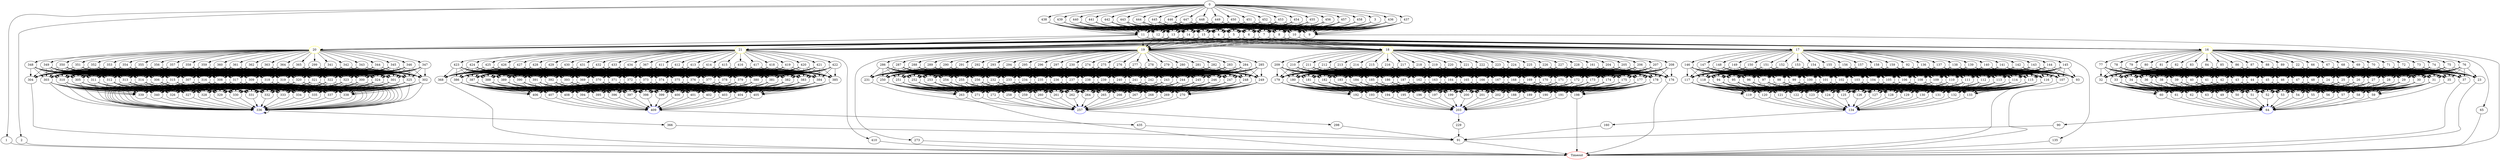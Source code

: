 digraph G {
	0 -> 1;
	0 -> 2;
	0 -> 3;
	0 -> 436;
	0 -> 437;
	0 -> 438;
	0 -> 439;
	0 -> 440;
	0 -> 441;
	0 -> 442;
	0 -> 443;
	0 -> 444;
	0 -> 445;
	0 -> 446;
	0 -> 447;
	0 -> 448;
	0 -> 449;
	0 -> 450;
	0 -> 451;
	0 -> 452;
	0 -> 453;
	0 -> 454;
	0 -> 455;
	0 -> 456;
	0 -> 457;
	0 -> 458;
	1 -> "Timeout";
Timeout [color=red];
	2 -> "Timeout";
Timeout [color=red];
	3 -> 4;
	3 -> 5;
	3 -> 6;
	3 -> 7;
	3 -> 8;
	3 -> 9;
	3 -> 10;
	3 -> 11;
	3 -> 12;
	3 -> 13;
	3 -> 14;
	3 -> 15;
	4 -> "16";
16 [color=yellow];
	4 -> "17";
17 [color=yellow];
	4 -> "18";
18 [color=yellow];
	4 -> "19";
19 [color=yellow];
	4 -> "20";
20 [color=yellow];
	4 -> "21";
21 [color=yellow];
	5 -> "16";
16 [color=yellow];
	5 -> "17";
17 [color=yellow];
	5 -> "18";
18 [color=yellow];
	5 -> "19";
19 [color=yellow];
	5 -> "20";
20 [color=yellow];
	5 -> "21";
21 [color=yellow];
	6 -> "16";
16 [color=yellow];
	6 -> "17";
17 [color=yellow];
	6 -> "18";
18 [color=yellow];
	6 -> "19";
19 [color=yellow];
	6 -> "20";
20 [color=yellow];
	6 -> "21";
21 [color=yellow];
	7 -> "16";
16 [color=yellow];
	7 -> "17";
17 [color=yellow];
	7 -> "18";
18 [color=yellow];
	7 -> "19";
19 [color=yellow];
	7 -> "20";
20 [color=yellow];
	7 -> "21";
21 [color=yellow];
	8 -> "16";
16 [color=yellow];
	8 -> "17";
17 [color=yellow];
	8 -> "18";
18 [color=yellow];
	8 -> "19";
19 [color=yellow];
	8 -> "20";
20 [color=yellow];
	8 -> "21";
21 [color=yellow];
	9 -> "Timeout";
Timeout [color=red];
	10 -> "16";
16 [color=yellow];
	10 -> "17";
17 [color=yellow];
	10 -> "18";
18 [color=yellow];
	10 -> "19";
19 [color=yellow];
	10 -> "20";
20 [color=yellow];
	10 -> "21";
21 [color=yellow];
	11 -> "16";
16 [color=yellow];
	11 -> "17";
17 [color=yellow];
	11 -> "18";
18 [color=yellow];
	11 -> "19";
19 [color=yellow];
	11 -> "20";
20 [color=yellow];
	11 -> "21";
21 [color=yellow];
	12 -> "16";
16 [color=yellow];
	12 -> "17";
17 [color=yellow];
	12 -> "18";
18 [color=yellow];
	12 -> "19";
19 [color=yellow];
	12 -> "20";
20 [color=yellow];
	12 -> "21";
21 [color=yellow];
	13 -> "16";
16 [color=yellow];
	13 -> "17";
17 [color=yellow];
	13 -> "18";
18 [color=yellow];
	13 -> "19";
19 [color=yellow];
	13 -> "20";
20 [color=yellow];
	13 -> "21";
21 [color=yellow];
	14 -> "16";
16 [color=yellow];
	14 -> "17";
17 [color=yellow];
	14 -> "18";
18 [color=yellow];
	14 -> "19";
19 [color=yellow];
	14 -> "20";
20 [color=yellow];
	14 -> "21";
21 [color=yellow];
	15 -> "16";
16 [color=yellow];
	15 -> "17";
17 [color=yellow];
	15 -> "18";
18 [color=yellow];
	15 -> "19";
19 [color=yellow];
	15 -> "20";
20 [color=yellow];
	15 -> "21";
21 [color=yellow];
	16 -> 22;
	16 -> 65;
	16 -> 66;
	16 -> 67;
	16 -> 68;
	16 -> 69;
	16 -> 70;
	16 -> 71;
	16 -> 72;
	16 -> 73;
	16 -> 74;
	16 -> 75;
	16 -> 76;
	16 -> 77;
	16 -> 78;
	16 -> 79;
	16 -> 80;
	16 -> 81;
	16 -> 82;
	16 -> 83;
	16 -> 84;
	16 -> 85;
	16 -> 86;
	16 -> 87;
	16 -> 88;
	16 -> 89;
	17 -> 92;
	17 -> 135;
	17 -> 136;
	17 -> 137;
	17 -> 138;
	17 -> 139;
	17 -> 140;
	17 -> 141;
	17 -> 142;
	17 -> 143;
	17 -> 144;
	17 -> 145;
	17 -> 146;
	17 -> 147;
	17 -> 148;
	17 -> 149;
	17 -> 150;
	17 -> 151;
	17 -> 152;
	17 -> 153;
	17 -> 154;
	17 -> 155;
	17 -> 156;
	17 -> 157;
	17 -> 158;
	17 -> 159;
	18 -> 161;
	18 -> 204;
	18 -> 205;
	18 -> 206;
	18 -> 207;
	18 -> 208;
	18 -> 209;
	18 -> 210;
	18 -> 211;
	18 -> 212;
	18 -> 213;
	18 -> 214;
	18 -> 215;
	18 -> 216;
	18 -> 217;
	18 -> 218;
	18 -> 219;
	18 -> 220;
	18 -> 221;
	18 -> 222;
	18 -> 223;
	18 -> 224;
	18 -> 225;
	18 -> 226;
	18 -> 227;
	18 -> 228;
	19 -> 230;
	19 -> 273;
	19 -> 274;
	19 -> 275;
	19 -> 276;
	19 -> 277;
	19 -> 278;
	19 -> 279;
	19 -> 280;
	19 -> 281;
	19 -> 282;
	19 -> 283;
	19 -> 284;
	19 -> 285;
	19 -> 286;
	19 -> 287;
	19 -> 288;
	19 -> 289;
	19 -> 290;
	19 -> 291;
	19 -> 292;
	19 -> 293;
	19 -> 294;
	19 -> 295;
	19 -> 296;
	19 -> 297;
	20 -> 299;
	20 -> 341;
	20 -> 342;
	20 -> 343;
	20 -> 344;
	20 -> 345;
	20 -> 346;
	20 -> 347;
	20 -> 348;
	20 -> 349;
	20 -> 350;
	20 -> 351;
	20 -> 352;
	20 -> 353;
	20 -> 354;
	20 -> 355;
	20 -> 356;
	20 -> 357;
	20 -> 358;
	20 -> 359;
	20 -> 360;
	20 -> 361;
	20 -> 362;
	20 -> 363;
	20 -> 364;
	20 -> 365;
	21 -> 367;
	21 -> 410;
	21 -> 411;
	21 -> 412;
	21 -> 413;
	21 -> 414;
	21 -> 415;
	21 -> 416;
	21 -> 417;
	21 -> 418;
	21 -> 419;
	21 -> 420;
	21 -> 421;
	21 -> 422;
	21 -> 423;
	21 -> 424;
	21 -> 425;
	21 -> 426;
	21 -> 427;
	21 -> 428;
	21 -> 429;
	21 -> 430;
	21 -> 431;
	21 -> 432;
	21 -> 433;
	21 -> 434;
	22 -> 23;
	22 -> 24;
	22 -> 25;
	22 -> 26;
	22 -> 27;
	22 -> 28;
	22 -> 29;
	22 -> 30;
	22 -> 31;
	22 -> 32;
	22 -> 33;
	22 -> 34;
	22 -> 35;
	22 -> 36;
	22 -> 37;
	22 -> 38;
	22 -> 39;
	22 -> 40;
	22 -> 41;
	22 -> 42;
	22 -> 43;
	22 -> 44;
	22 -> 45;
	22 -> 46;
	22 -> 47;
	22 -> 48;
	23 -> "Timeout";
Timeout [color=red];
	24 -> 49;
	24 -> 50;
	24 -> 51;
	24 -> 52;
	24 -> 53;
	24 -> 54;
	24 -> 55;
	24 -> 56;
	24 -> 57;
	24 -> 58;
	24 -> 59;
	24 -> 60;
	24 -> 61;
	24 -> 62;
	24 -> 63;
	25 -> 49;
	25 -> 50;
	25 -> 51;
	25 -> 52;
	25 -> 53;
	25 -> 54;
	25 -> 55;
	25 -> 56;
	25 -> 57;
	25 -> 58;
	25 -> 59;
	25 -> 60;
	25 -> 61;
	25 -> 62;
	25 -> 63;
	26 -> 49;
	26 -> 50;
	26 -> 51;
	26 -> 52;
	26 -> 53;
	26 -> 54;
	26 -> 55;
	26 -> 56;
	26 -> 57;
	26 -> 58;
	26 -> 59;
	26 -> 60;
	26 -> 61;
	26 -> 62;
	26 -> 63;
	27 -> 49;
	27 -> 50;
	27 -> 51;
	27 -> 52;
	27 -> 53;
	27 -> 54;
	27 -> 55;
	27 -> 56;
	27 -> 57;
	27 -> 58;
	27 -> 59;
	27 -> 60;
	27 -> 61;
	27 -> 62;
	27 -> 63;
	28 -> 49;
	28 -> 50;
	28 -> 51;
	28 -> 52;
	28 -> 53;
	28 -> 54;
	28 -> 55;
	28 -> 56;
	28 -> 57;
	28 -> 58;
	28 -> 59;
	28 -> 60;
	28 -> 61;
	28 -> 62;
	28 -> 63;
	29 -> 49;
	29 -> 50;
	29 -> 51;
	29 -> 52;
	29 -> 53;
	29 -> 54;
	29 -> 55;
	29 -> 56;
	29 -> 57;
	29 -> 58;
	29 -> 59;
	29 -> 60;
	29 -> 61;
	29 -> 62;
	29 -> 63;
	30 -> 49;
	30 -> 50;
	30 -> 51;
	30 -> 52;
	30 -> 53;
	30 -> 54;
	30 -> 55;
	30 -> 56;
	30 -> 57;
	30 -> 58;
	30 -> 59;
	30 -> 60;
	30 -> 61;
	30 -> 62;
	30 -> 63;
	31 -> 49;
	31 -> 50;
	31 -> 51;
	31 -> 52;
	31 -> 53;
	31 -> 54;
	31 -> 55;
	31 -> 56;
	31 -> 57;
	31 -> 58;
	31 -> 59;
	31 -> 60;
	31 -> 61;
	31 -> 62;
	31 -> 63;
	32 -> 49;
	32 -> 50;
	32 -> 51;
	32 -> 52;
	32 -> 53;
	32 -> 54;
	32 -> 55;
	32 -> 56;
	32 -> 57;
	32 -> 58;
	32 -> 59;
	32 -> 60;
	32 -> 61;
	32 -> 62;
	32 -> 63;
	33 -> 49;
	33 -> 50;
	33 -> 51;
	33 -> 52;
	33 -> 53;
	33 -> 54;
	33 -> 55;
	33 -> 56;
	33 -> 57;
	33 -> 58;
	33 -> 59;
	33 -> 60;
	33 -> 61;
	33 -> 62;
	33 -> 63;
	34 -> 49;
	34 -> 50;
	34 -> 51;
	34 -> 52;
	34 -> 53;
	34 -> 54;
	34 -> 55;
	34 -> 56;
	34 -> 57;
	34 -> 58;
	34 -> 59;
	34 -> 60;
	34 -> 61;
	34 -> 62;
	34 -> 63;
	35 -> "64";
64 [color=blue];
	36 -> 49;
	36 -> 50;
	36 -> 51;
	36 -> 52;
	36 -> 53;
	36 -> 54;
	36 -> 55;
	36 -> 56;
	36 -> 57;
	36 -> 58;
	36 -> 59;
	36 -> 60;
	36 -> 61;
	36 -> 62;
	36 -> 63;
	37 -> "Timeout";
Timeout [color=red];
	38 -> 49;
	38 -> 50;
	38 -> 51;
	38 -> 52;
	38 -> 53;
	38 -> 54;
	38 -> 55;
	38 -> 56;
	38 -> 57;
	38 -> 58;
	38 -> 59;
	38 -> 60;
	38 -> 61;
	38 -> 62;
	38 -> 63;
	39 -> 49;
	39 -> 50;
	39 -> 51;
	39 -> 52;
	39 -> 53;
	39 -> 54;
	39 -> 55;
	39 -> 56;
	39 -> 57;
	39 -> 58;
	39 -> 59;
	39 -> 60;
	39 -> 61;
	39 -> 62;
	39 -> 63;
	40 -> 49;
	40 -> 50;
	40 -> 51;
	40 -> 52;
	40 -> 53;
	40 -> 54;
	40 -> 55;
	40 -> 56;
	40 -> 57;
	40 -> 58;
	40 -> 59;
	40 -> 60;
	40 -> 61;
	40 -> 62;
	40 -> 63;
	41 -> 49;
	41 -> 50;
	41 -> 51;
	41 -> 52;
	41 -> 53;
	41 -> 54;
	41 -> 55;
	41 -> 56;
	41 -> 57;
	41 -> 58;
	41 -> 59;
	41 -> 60;
	41 -> 61;
	41 -> 62;
	41 -> 63;
	42 -> 49;
	42 -> 50;
	42 -> 51;
	42 -> 52;
	42 -> 53;
	42 -> 54;
	42 -> 55;
	42 -> 56;
	42 -> 57;
	42 -> 58;
	42 -> 59;
	42 -> 60;
	42 -> 61;
	42 -> 62;
	42 -> 63;
	43 -> 49;
	43 -> 50;
	43 -> 51;
	43 -> 52;
	43 -> 53;
	43 -> 54;
	43 -> 55;
	43 -> 56;
	43 -> 57;
	43 -> 58;
	43 -> 59;
	43 -> 60;
	43 -> 61;
	43 -> 62;
	43 -> 63;
	44 -> 49;
	44 -> 50;
	44 -> 51;
	44 -> 52;
	44 -> 53;
	44 -> 54;
	44 -> 55;
	44 -> 56;
	44 -> 57;
	44 -> 58;
	44 -> 59;
	44 -> 60;
	44 -> 61;
	44 -> 62;
	44 -> 63;
	45 -> 49;
	45 -> 50;
	45 -> 51;
	45 -> 52;
	45 -> 53;
	45 -> 54;
	45 -> 55;
	45 -> 56;
	45 -> 57;
	45 -> 58;
	45 -> 59;
	45 -> 60;
	45 -> 61;
	45 -> 62;
	45 -> 63;
	46 -> 49;
	46 -> 50;
	46 -> 51;
	46 -> 52;
	46 -> 53;
	46 -> 54;
	46 -> 55;
	46 -> 56;
	46 -> 57;
	46 -> 58;
	46 -> 59;
	46 -> 60;
	46 -> 61;
	46 -> 62;
	46 -> 63;
	47 -> 49;
	47 -> 50;
	47 -> 51;
	47 -> 52;
	47 -> 53;
	47 -> 54;
	47 -> 55;
	47 -> 56;
	47 -> 57;
	47 -> 58;
	47 -> 59;
	47 -> 60;
	47 -> 61;
	47 -> 62;
	47 -> 63;
	48 -> 49;
	48 -> 50;
	48 -> 51;
	48 -> 52;
	48 -> 53;
	48 -> 54;
	48 -> 55;
	48 -> 56;
	48 -> 57;
	48 -> 58;
	48 -> 59;
	48 -> 60;
	48 -> 61;
	48 -> 62;
	48 -> 63;
	49 -> "64";
64 [color=blue];
	50 -> "64";
64 [color=blue];
	51 -> "64";
64 [color=blue];
	52 -> "64";
64 [color=blue];
	53 -> "64";
64 [color=blue];
	54 -> "64";
64 [color=blue];
	55 -> "64";
64 [color=blue];
	56 -> "64";
64 [color=blue];
	57 -> "64";
64 [color=blue];
	58 -> "64";
64 [color=blue];
	59 -> "64";
64 [color=blue];
	60 -> "64";
64 [color=blue];
	61 -> "64";
64 [color=blue];
	62 -> "64";
64 [color=blue];
	63 -> "64";
64 [color=blue];
	64 -> 90;
	65 -> "Timeout";
Timeout [color=red];
	66 -> 23;
	66 -> 24;
	66 -> 25;
	66 -> 26;
	66 -> 27;
	66 -> 28;
	66 -> 29;
	66 -> 30;
	66 -> 31;
	66 -> 32;
	66 -> 33;
	66 -> 34;
	66 -> 35;
	66 -> 36;
	66 -> 37;
	66 -> 38;
	66 -> 39;
	66 -> 40;
	66 -> 41;
	66 -> 42;
	66 -> 43;
	66 -> 44;
	66 -> 45;
	66 -> 46;
	66 -> 47;
	66 -> 48;
	67 -> 23;
	67 -> 24;
	67 -> 25;
	67 -> 26;
	67 -> 27;
	67 -> 28;
	67 -> 29;
	67 -> 30;
	67 -> 31;
	67 -> 32;
	67 -> 33;
	67 -> 34;
	67 -> 35;
	67 -> 36;
	67 -> 37;
	67 -> 38;
	67 -> 39;
	67 -> 40;
	67 -> 41;
	67 -> 42;
	67 -> 43;
	67 -> 44;
	67 -> 45;
	67 -> 46;
	67 -> 47;
	67 -> 48;
	68 -> 23;
	68 -> 24;
	68 -> 25;
	68 -> 26;
	68 -> 27;
	68 -> 28;
	68 -> 29;
	68 -> 30;
	68 -> 31;
	68 -> 32;
	68 -> 33;
	68 -> 34;
	68 -> 35;
	68 -> 36;
	68 -> 37;
	68 -> 38;
	68 -> 39;
	68 -> 40;
	68 -> 41;
	68 -> 42;
	68 -> 43;
	68 -> 44;
	68 -> 45;
	68 -> 46;
	68 -> 47;
	68 -> 48;
	69 -> 23;
	69 -> 24;
	69 -> 25;
	69 -> 26;
	69 -> 27;
	69 -> 28;
	69 -> 29;
	69 -> 30;
	69 -> 31;
	69 -> 32;
	69 -> 33;
	69 -> 34;
	69 -> 35;
	69 -> 36;
	69 -> 37;
	69 -> 38;
	69 -> 39;
	69 -> 40;
	69 -> 41;
	69 -> 42;
	69 -> 43;
	69 -> 44;
	69 -> 45;
	69 -> 46;
	69 -> 47;
	69 -> 48;
	70 -> 23;
	70 -> 24;
	70 -> 25;
	70 -> 26;
	70 -> 27;
	70 -> 28;
	70 -> 29;
	70 -> 30;
	70 -> 31;
	70 -> 32;
	70 -> 33;
	70 -> 34;
	70 -> 35;
	70 -> 36;
	70 -> 37;
	70 -> 38;
	70 -> 39;
	70 -> 40;
	70 -> 41;
	70 -> 42;
	70 -> 43;
	70 -> 44;
	70 -> 45;
	70 -> 46;
	70 -> 47;
	70 -> 48;
	71 -> 23;
	71 -> 24;
	71 -> 25;
	71 -> 26;
	71 -> 27;
	71 -> 28;
	71 -> 29;
	71 -> 30;
	71 -> 31;
	71 -> 32;
	71 -> 33;
	71 -> 34;
	71 -> 35;
	71 -> 36;
	71 -> 37;
	71 -> 38;
	71 -> 39;
	71 -> 40;
	71 -> 41;
	71 -> 42;
	71 -> 43;
	71 -> 44;
	71 -> 45;
	71 -> 46;
	71 -> 47;
	71 -> 48;
	72 -> 23;
	72 -> 24;
	72 -> 25;
	72 -> 26;
	72 -> 27;
	72 -> 28;
	72 -> 29;
	72 -> 30;
	72 -> 31;
	72 -> 32;
	72 -> 33;
	72 -> 34;
	72 -> 35;
	72 -> 36;
	72 -> 37;
	72 -> 38;
	72 -> 39;
	72 -> 40;
	72 -> 41;
	72 -> 42;
	72 -> 43;
	72 -> 44;
	72 -> 45;
	72 -> 46;
	72 -> 47;
	72 -> 48;
	73 -> 23;
	73 -> 24;
	73 -> 25;
	73 -> 26;
	73 -> 27;
	73 -> 28;
	73 -> 29;
	73 -> 30;
	73 -> 31;
	73 -> 32;
	73 -> 33;
	73 -> 34;
	73 -> 35;
	73 -> 36;
	73 -> 37;
	73 -> 38;
	73 -> 39;
	73 -> 40;
	73 -> 41;
	73 -> 42;
	73 -> 43;
	73 -> 44;
	73 -> 45;
	73 -> 46;
	73 -> 47;
	73 -> 48;
	74 -> 23;
	74 -> 24;
	74 -> 25;
	74 -> 26;
	74 -> 27;
	74 -> 28;
	74 -> 29;
	74 -> 30;
	74 -> 31;
	74 -> 32;
	74 -> 33;
	74 -> 34;
	74 -> 35;
	74 -> 36;
	74 -> 37;
	74 -> 38;
	74 -> 39;
	74 -> 40;
	74 -> 41;
	74 -> 42;
	74 -> 43;
	74 -> 44;
	74 -> 45;
	74 -> 46;
	74 -> 47;
	74 -> 48;
	75 -> 23;
	75 -> 24;
	75 -> 25;
	75 -> 26;
	75 -> 27;
	75 -> 28;
	75 -> 29;
	75 -> 30;
	75 -> 31;
	75 -> 32;
	75 -> 33;
	75 -> 34;
	75 -> 35;
	75 -> 36;
	75 -> 37;
	75 -> 38;
	75 -> 39;
	75 -> 40;
	75 -> 41;
	75 -> 42;
	75 -> 43;
	75 -> 44;
	75 -> 45;
	75 -> 46;
	75 -> 47;
	75 -> 48;
	76 -> 23;
	76 -> 24;
	76 -> 25;
	76 -> 26;
	76 -> 27;
	76 -> 28;
	76 -> 29;
	76 -> 30;
	76 -> 31;
	76 -> 32;
	76 -> 33;
	76 -> 34;
	76 -> 35;
	76 -> 36;
	76 -> 37;
	76 -> 38;
	76 -> 39;
	76 -> 40;
	76 -> 41;
	76 -> 42;
	76 -> 43;
	76 -> 44;
	76 -> 45;
	76 -> 46;
	76 -> 47;
	76 -> 48;
	77 -> 23;
	77 -> 24;
	77 -> 25;
	77 -> 26;
	77 -> 27;
	77 -> 28;
	77 -> 29;
	77 -> 30;
	77 -> 31;
	77 -> 32;
	77 -> 33;
	77 -> 34;
	77 -> 35;
	77 -> 36;
	77 -> 37;
	77 -> 38;
	77 -> 39;
	77 -> 40;
	77 -> 41;
	77 -> 42;
	77 -> 43;
	77 -> 44;
	77 -> 45;
	77 -> 46;
	77 -> 47;
	77 -> 48;
	78 -> 23;
	78 -> 24;
	78 -> 25;
	78 -> 26;
	78 -> 27;
	78 -> 28;
	78 -> 29;
	78 -> 30;
	78 -> 31;
	78 -> 32;
	78 -> 33;
	78 -> 34;
	78 -> 35;
	78 -> 36;
	78 -> 37;
	78 -> 38;
	78 -> 39;
	78 -> 40;
	78 -> 41;
	78 -> 42;
	78 -> 43;
	78 -> 44;
	78 -> 45;
	78 -> 46;
	78 -> 47;
	78 -> 48;
	79 -> 23;
	79 -> 24;
	79 -> 25;
	79 -> 26;
	79 -> 27;
	79 -> 28;
	79 -> 29;
	79 -> 30;
	79 -> 31;
	79 -> 32;
	79 -> 33;
	79 -> 34;
	79 -> 35;
	79 -> 36;
	79 -> 37;
	79 -> 38;
	79 -> 39;
	79 -> 40;
	79 -> 41;
	79 -> 42;
	79 -> 43;
	79 -> 44;
	79 -> 45;
	79 -> 46;
	79 -> 47;
	79 -> 48;
	80 -> 23;
	80 -> 24;
	80 -> 25;
	80 -> 26;
	80 -> 27;
	80 -> 28;
	80 -> 29;
	80 -> 30;
	80 -> 31;
	80 -> 32;
	80 -> 33;
	80 -> 34;
	80 -> 35;
	80 -> 36;
	80 -> 37;
	80 -> 38;
	80 -> 39;
	80 -> 40;
	80 -> 41;
	80 -> 42;
	80 -> 43;
	80 -> 44;
	80 -> 45;
	80 -> 46;
	80 -> 47;
	80 -> 48;
	81 -> 23;
	81 -> 24;
	81 -> 25;
	81 -> 26;
	81 -> 27;
	81 -> 28;
	81 -> 29;
	81 -> 30;
	81 -> 31;
	81 -> 32;
	81 -> 33;
	81 -> 34;
	81 -> 35;
	81 -> 36;
	81 -> 37;
	81 -> 38;
	81 -> 39;
	81 -> 40;
	81 -> 41;
	81 -> 42;
	81 -> 43;
	81 -> 44;
	81 -> 45;
	81 -> 46;
	81 -> 47;
	81 -> 48;
	82 -> 23;
	82 -> 24;
	82 -> 25;
	82 -> 26;
	82 -> 27;
	82 -> 28;
	82 -> 29;
	82 -> 30;
	82 -> 31;
	82 -> 32;
	82 -> 33;
	82 -> 34;
	82 -> 35;
	82 -> 36;
	82 -> 37;
	82 -> 38;
	82 -> 39;
	82 -> 40;
	82 -> 41;
	82 -> 42;
	82 -> 43;
	82 -> 44;
	82 -> 45;
	82 -> 46;
	82 -> 47;
	82 -> 48;
	83 -> 23;
	83 -> 24;
	83 -> 25;
	83 -> 26;
	83 -> 27;
	83 -> 28;
	83 -> 29;
	83 -> 30;
	83 -> 31;
	83 -> 32;
	83 -> 33;
	83 -> 34;
	83 -> 35;
	83 -> 36;
	83 -> 37;
	83 -> 38;
	83 -> 39;
	83 -> 40;
	83 -> 41;
	83 -> 42;
	83 -> 43;
	83 -> 44;
	83 -> 45;
	83 -> 46;
	83 -> 47;
	83 -> 48;
	84 -> 23;
	84 -> 24;
	84 -> 25;
	84 -> 26;
	84 -> 27;
	84 -> 28;
	84 -> 29;
	84 -> 30;
	84 -> 31;
	84 -> 32;
	84 -> 33;
	84 -> 34;
	84 -> 35;
	84 -> 36;
	84 -> 37;
	84 -> 38;
	84 -> 39;
	84 -> 40;
	84 -> 41;
	84 -> 42;
	84 -> 43;
	84 -> 44;
	84 -> 45;
	84 -> 46;
	84 -> 47;
	84 -> 48;
	85 -> 23;
	85 -> 24;
	85 -> 25;
	85 -> 26;
	85 -> 27;
	85 -> 28;
	85 -> 29;
	85 -> 30;
	85 -> 31;
	85 -> 32;
	85 -> 33;
	85 -> 34;
	85 -> 35;
	85 -> 36;
	85 -> 37;
	85 -> 38;
	85 -> 39;
	85 -> 40;
	85 -> 41;
	85 -> 42;
	85 -> 43;
	85 -> 44;
	85 -> 45;
	85 -> 46;
	85 -> 47;
	85 -> 48;
	86 -> 23;
	86 -> 24;
	86 -> 25;
	86 -> 26;
	86 -> 27;
	86 -> 28;
	86 -> 29;
	86 -> 30;
	86 -> 31;
	86 -> 32;
	86 -> 33;
	86 -> 34;
	86 -> 35;
	86 -> 36;
	86 -> 37;
	86 -> 38;
	86 -> 39;
	86 -> 40;
	86 -> 41;
	86 -> 42;
	86 -> 43;
	86 -> 44;
	86 -> 45;
	86 -> 46;
	86 -> 47;
	86 -> 48;
	87 -> 23;
	87 -> 24;
	87 -> 25;
	87 -> 26;
	87 -> 27;
	87 -> 28;
	87 -> 29;
	87 -> 30;
	87 -> 31;
	87 -> 32;
	87 -> 33;
	87 -> 34;
	87 -> 35;
	87 -> 36;
	87 -> 37;
	87 -> 38;
	87 -> 39;
	87 -> 40;
	87 -> 41;
	87 -> 42;
	87 -> 43;
	87 -> 44;
	87 -> 45;
	87 -> 46;
	87 -> 47;
	87 -> 48;
	88 -> 23;
	88 -> 24;
	88 -> 25;
	88 -> 26;
	88 -> 27;
	88 -> 28;
	88 -> 29;
	88 -> 30;
	88 -> 31;
	88 -> 32;
	88 -> 33;
	88 -> 34;
	88 -> 35;
	88 -> 36;
	88 -> 37;
	88 -> 38;
	88 -> 39;
	88 -> 40;
	88 -> 41;
	88 -> 42;
	88 -> 43;
	88 -> 44;
	88 -> 45;
	88 -> 46;
	88 -> 47;
	88 -> 48;
	89 -> 23;
	89 -> 24;
	89 -> 25;
	89 -> 26;
	89 -> 27;
	89 -> 28;
	89 -> 29;
	89 -> 30;
	89 -> 31;
	89 -> 32;
	89 -> 33;
	89 -> 34;
	89 -> 35;
	89 -> 36;
	89 -> 37;
	89 -> 38;
	89 -> 39;
	89 -> 40;
	89 -> 41;
	89 -> 42;
	89 -> 43;
	89 -> 44;
	89 -> 45;
	89 -> 46;
	89 -> 47;
	89 -> 48;
	90 -> 91;
	91 -> "Timeout";
Timeout [color=red];
	92 -> 93;
	92 -> 94;
	92 -> 95;
	92 -> 96;
	92 -> 97;
	92 -> 98;
	92 -> 99;
	92 -> 100;
	92 -> 101;
	92 -> 102;
	92 -> 103;
	92 -> 104;
	92 -> 105;
	92 -> 106;
	92 -> 107;
	92 -> 108;
	92 -> 109;
	92 -> 110;
	92 -> 111;
	92 -> 112;
	92 -> 113;
	92 -> 114;
	92 -> 115;
	92 -> 116;
	92 -> 117;
	92 -> 118;
	93 -> "Timeout";
Timeout [color=red];
	94 -> 119;
	94 -> 120;
	94 -> 121;
	94 -> 122;
	94 -> 123;
	94 -> 124;
	94 -> 125;
	94 -> 126;
	94 -> 127;
	94 -> 128;
	94 -> 129;
	94 -> 130;
	94 -> 131;
	94 -> 132;
	94 -> 133;
	95 -> 119;
	95 -> 120;
	95 -> 121;
	95 -> 122;
	95 -> 123;
	95 -> 124;
	95 -> 125;
	95 -> 126;
	95 -> 127;
	95 -> 128;
	95 -> 129;
	95 -> 130;
	95 -> 131;
	95 -> 132;
	95 -> 133;
	96 -> 119;
	96 -> 120;
	96 -> 121;
	96 -> 122;
	96 -> 123;
	96 -> 124;
	96 -> 125;
	96 -> 126;
	96 -> 127;
	96 -> 128;
	96 -> 129;
	96 -> 130;
	96 -> 131;
	96 -> 132;
	96 -> 133;
	97 -> 119;
	97 -> 120;
	97 -> 121;
	97 -> 122;
	97 -> 123;
	97 -> 124;
	97 -> 125;
	97 -> 126;
	97 -> 127;
	97 -> 128;
	97 -> 129;
	97 -> 130;
	97 -> 131;
	97 -> 132;
	97 -> 133;
	98 -> 119;
	98 -> 120;
	98 -> 121;
	98 -> 122;
	98 -> 123;
	98 -> 124;
	98 -> 125;
	98 -> 126;
	98 -> 127;
	98 -> 128;
	98 -> 129;
	98 -> 130;
	98 -> 131;
	98 -> 132;
	98 -> 133;
	99 -> 119;
	99 -> 120;
	99 -> 121;
	99 -> 122;
	99 -> 123;
	99 -> 124;
	99 -> 125;
	99 -> 126;
	99 -> 127;
	99 -> 128;
	99 -> 129;
	99 -> 130;
	99 -> 131;
	99 -> 132;
	99 -> 133;
	100 -> 119;
	100 -> 120;
	100 -> 121;
	100 -> 122;
	100 -> 123;
	100 -> 124;
	100 -> 125;
	100 -> 126;
	100 -> 127;
	100 -> 128;
	100 -> 129;
	100 -> 130;
	100 -> 131;
	100 -> 132;
	100 -> 133;
	101 -> 119;
	101 -> 120;
	101 -> 121;
	101 -> 122;
	101 -> 123;
	101 -> 124;
	101 -> 125;
	101 -> 126;
	101 -> 127;
	101 -> 128;
	101 -> 129;
	101 -> 130;
	101 -> 131;
	101 -> 132;
	101 -> 133;
	102 -> 119;
	102 -> 120;
	102 -> 121;
	102 -> 122;
	102 -> 123;
	102 -> 124;
	102 -> 125;
	102 -> 126;
	102 -> 127;
	102 -> 128;
	102 -> 129;
	102 -> 130;
	102 -> 131;
	102 -> 132;
	102 -> 133;
	103 -> 119;
	103 -> 120;
	103 -> 121;
	103 -> 122;
	103 -> 123;
	103 -> 124;
	103 -> 125;
	103 -> 126;
	103 -> 127;
	103 -> 128;
	103 -> 129;
	103 -> 130;
	103 -> 131;
	103 -> 132;
	103 -> 133;
	104 -> 119;
	104 -> 120;
	104 -> 121;
	104 -> 122;
	104 -> 123;
	104 -> 124;
	104 -> 125;
	104 -> 126;
	104 -> 127;
	104 -> 128;
	104 -> 129;
	104 -> 130;
	104 -> 131;
	104 -> 132;
	104 -> 133;
	105 -> 119;
	105 -> 120;
	105 -> 121;
	105 -> 122;
	105 -> 123;
	105 -> 124;
	105 -> 125;
	105 -> 126;
	105 -> 127;
	105 -> 128;
	105 -> 129;
	105 -> 130;
	105 -> 131;
	105 -> 132;
	105 -> 133;
	106 -> 119;
	106 -> 120;
	106 -> 121;
	106 -> 122;
	106 -> 123;
	106 -> 124;
	106 -> 125;
	106 -> 126;
	106 -> 127;
	106 -> 128;
	106 -> 129;
	106 -> 130;
	106 -> 131;
	106 -> 132;
	106 -> 133;
	107 -> "Timeout";
Timeout [color=red];
	108 -> 119;
	108 -> 120;
	108 -> 121;
	108 -> 122;
	108 -> 123;
	108 -> 124;
	108 -> 125;
	108 -> 126;
	108 -> 127;
	108 -> 128;
	108 -> 129;
	108 -> 130;
	108 -> 131;
	108 -> 132;
	108 -> 133;
	109 -> 119;
	109 -> 120;
	109 -> 121;
	109 -> 122;
	109 -> 123;
	109 -> 124;
	109 -> 125;
	109 -> 126;
	109 -> 127;
	109 -> 128;
	109 -> 129;
	109 -> 130;
	109 -> 131;
	109 -> 132;
	109 -> 133;
	110 -> 119;
	110 -> 120;
	110 -> 121;
	110 -> 122;
	110 -> 123;
	110 -> 124;
	110 -> 125;
	110 -> 126;
	110 -> 127;
	110 -> 128;
	110 -> 129;
	110 -> 130;
	110 -> 131;
	110 -> 132;
	110 -> 133;
	111 -> 119;
	111 -> 120;
	111 -> 121;
	111 -> 122;
	111 -> 123;
	111 -> 124;
	111 -> 125;
	111 -> 126;
	111 -> 127;
	111 -> 128;
	111 -> 129;
	111 -> 130;
	111 -> 131;
	111 -> 132;
	111 -> 133;
	112 -> 119;
	112 -> 120;
	112 -> 121;
	112 -> 122;
	112 -> 123;
	112 -> 124;
	112 -> 125;
	112 -> 126;
	112 -> 127;
	112 -> 128;
	112 -> 129;
	112 -> 130;
	112 -> 131;
	112 -> 132;
	112 -> 133;
	113 -> 119;
	113 -> 120;
	113 -> 121;
	113 -> 122;
	113 -> 123;
	113 -> 124;
	113 -> 125;
	113 -> 126;
	113 -> 127;
	113 -> 128;
	113 -> 129;
	113 -> 130;
	113 -> 131;
	113 -> 132;
	113 -> 133;
	114 -> 119;
	114 -> 120;
	114 -> 121;
	114 -> 122;
	114 -> 123;
	114 -> 124;
	114 -> 125;
	114 -> 126;
	114 -> 127;
	114 -> 128;
	114 -> 129;
	114 -> 130;
	114 -> 131;
	114 -> 132;
	114 -> 133;
	115 -> 119;
	115 -> 120;
	115 -> 121;
	115 -> 122;
	115 -> 123;
	115 -> 124;
	115 -> 125;
	115 -> 126;
	115 -> 127;
	115 -> 128;
	115 -> 129;
	115 -> 130;
	115 -> 131;
	115 -> 132;
	115 -> 133;
	116 -> 119;
	116 -> 120;
	116 -> 121;
	116 -> 122;
	116 -> 123;
	116 -> 124;
	116 -> 125;
	116 -> 126;
	116 -> 127;
	116 -> 128;
	116 -> 129;
	116 -> 130;
	116 -> 131;
	116 -> 132;
	116 -> 133;
	117 -> 119;
	117 -> 120;
	117 -> 121;
	117 -> 122;
	117 -> 123;
	117 -> 124;
	117 -> 125;
	117 -> 126;
	117 -> 127;
	117 -> 128;
	117 -> 129;
	117 -> 130;
	117 -> 131;
	117 -> 132;
	117 -> 133;
	118 -> 119;
	118 -> 120;
	118 -> 121;
	118 -> 122;
	118 -> 123;
	118 -> 124;
	118 -> 125;
	118 -> 126;
	118 -> 127;
	118 -> 128;
	118 -> 129;
	118 -> 130;
	118 -> 131;
	118 -> 132;
	118 -> 133;
	119 -> "134";
134 [color=blue];
	120 -> "134";
134 [color=blue];
	121 -> "134";
134 [color=blue];
	122 -> "134";
134 [color=blue];
	123 -> "134";
134 [color=blue];
	124 -> "134";
134 [color=blue];
	125 -> "134";
134 [color=blue];
	126 -> "134";
134 [color=blue];
	127 -> "134";
134 [color=blue];
	128 -> "134";
134 [color=blue];
	129 -> "134";
134 [color=blue];
	130 -> "134";
134 [color=blue];
	131 -> "134";
134 [color=blue];
	132 -> "134";
134 [color=blue];
	133 -> "134";
134 [color=blue];
	134 -> 160;
	135 -> "Timeout";
Timeout [color=red];
	136 -> 93;
	136 -> 94;
	136 -> 95;
	136 -> 96;
	136 -> 97;
	136 -> 98;
	136 -> 99;
	136 -> 100;
	136 -> 101;
	136 -> 102;
	136 -> 103;
	136 -> 104;
	136 -> 105;
	136 -> 106;
	136 -> 107;
	136 -> 108;
	136 -> 109;
	136 -> 110;
	136 -> 111;
	136 -> 112;
	136 -> 113;
	136 -> 114;
	136 -> 115;
	136 -> 116;
	136 -> 117;
	136 -> 118;
	137 -> 93;
	137 -> 94;
	137 -> 95;
	137 -> 96;
	137 -> 97;
	137 -> 98;
	137 -> 99;
	137 -> 100;
	137 -> 101;
	137 -> 102;
	137 -> 103;
	137 -> 104;
	137 -> 105;
	137 -> 106;
	137 -> 107;
	137 -> 108;
	137 -> 109;
	137 -> 110;
	137 -> 111;
	137 -> 112;
	137 -> 113;
	137 -> 114;
	137 -> 115;
	137 -> 116;
	137 -> 117;
	137 -> 118;
	138 -> 93;
	138 -> 94;
	138 -> 95;
	138 -> 96;
	138 -> 97;
	138 -> 98;
	138 -> 99;
	138 -> 100;
	138 -> 101;
	138 -> 102;
	138 -> 103;
	138 -> 104;
	138 -> 105;
	138 -> 106;
	138 -> 107;
	138 -> 108;
	138 -> 109;
	138 -> 110;
	138 -> 111;
	138 -> 112;
	138 -> 113;
	138 -> 114;
	138 -> 115;
	138 -> 116;
	138 -> 117;
	138 -> 118;
	139 -> 93;
	139 -> 94;
	139 -> 95;
	139 -> 96;
	139 -> 97;
	139 -> 98;
	139 -> 99;
	139 -> 100;
	139 -> 101;
	139 -> 102;
	139 -> 103;
	139 -> 104;
	139 -> 105;
	139 -> 106;
	139 -> 107;
	139 -> 108;
	139 -> 109;
	139 -> 110;
	139 -> 111;
	139 -> 112;
	139 -> 113;
	139 -> 114;
	139 -> 115;
	139 -> 116;
	139 -> 117;
	139 -> 118;
	140 -> 93;
	140 -> 94;
	140 -> 95;
	140 -> 96;
	140 -> 97;
	140 -> 98;
	140 -> 99;
	140 -> 100;
	140 -> 101;
	140 -> 102;
	140 -> 103;
	140 -> 104;
	140 -> 105;
	140 -> 106;
	140 -> 107;
	140 -> 108;
	140 -> 109;
	140 -> 110;
	140 -> 111;
	140 -> 112;
	140 -> 113;
	140 -> 114;
	140 -> 115;
	140 -> 116;
	140 -> 117;
	140 -> 118;
	141 -> 93;
	141 -> 94;
	141 -> 95;
	141 -> 96;
	141 -> 97;
	141 -> 98;
	141 -> 99;
	141 -> 100;
	141 -> 101;
	141 -> 102;
	141 -> 103;
	141 -> 104;
	141 -> 105;
	141 -> 106;
	141 -> 107;
	141 -> 108;
	141 -> 109;
	141 -> 110;
	141 -> 111;
	141 -> 112;
	141 -> 113;
	141 -> 114;
	141 -> 115;
	141 -> 116;
	141 -> 117;
	141 -> 118;
	142 -> 93;
	142 -> 94;
	142 -> 95;
	142 -> 96;
	142 -> 97;
	142 -> 98;
	142 -> 99;
	142 -> 100;
	142 -> 101;
	142 -> 102;
	142 -> 103;
	142 -> 104;
	142 -> 105;
	142 -> 106;
	142 -> 107;
	142 -> 108;
	142 -> 109;
	142 -> 110;
	142 -> 111;
	142 -> 112;
	142 -> 113;
	142 -> 114;
	142 -> 115;
	142 -> 116;
	142 -> 117;
	142 -> 118;
	143 -> 93;
	143 -> 94;
	143 -> 95;
	143 -> 96;
	143 -> 97;
	143 -> 98;
	143 -> 99;
	143 -> 100;
	143 -> 101;
	143 -> 102;
	143 -> 103;
	143 -> 104;
	143 -> 105;
	143 -> 106;
	143 -> 107;
	143 -> 108;
	143 -> 109;
	143 -> 110;
	143 -> 111;
	143 -> 112;
	143 -> 113;
	143 -> 114;
	143 -> 115;
	143 -> 116;
	143 -> 117;
	143 -> 118;
	144 -> 93;
	144 -> 94;
	144 -> 95;
	144 -> 96;
	144 -> 97;
	144 -> 98;
	144 -> 99;
	144 -> 100;
	144 -> 101;
	144 -> 102;
	144 -> 103;
	144 -> 104;
	144 -> 105;
	144 -> 106;
	144 -> 107;
	144 -> 108;
	144 -> 109;
	144 -> 110;
	144 -> 111;
	144 -> 112;
	144 -> 113;
	144 -> 114;
	144 -> 115;
	144 -> 116;
	144 -> 117;
	144 -> 118;
	145 -> 93;
	145 -> 94;
	145 -> 95;
	145 -> 96;
	145 -> 97;
	145 -> 98;
	145 -> 99;
	145 -> 100;
	145 -> 101;
	145 -> 102;
	145 -> 103;
	145 -> 104;
	145 -> 105;
	145 -> 106;
	145 -> 107;
	145 -> 108;
	145 -> 109;
	145 -> 110;
	145 -> 111;
	145 -> 112;
	145 -> 113;
	145 -> 114;
	145 -> 115;
	145 -> 116;
	145 -> 117;
	145 -> 118;
	146 -> 93;
	146 -> 94;
	146 -> 95;
	146 -> 96;
	146 -> 97;
	146 -> 98;
	146 -> 99;
	146 -> 100;
	146 -> 101;
	146 -> 102;
	146 -> 103;
	146 -> 104;
	146 -> 105;
	146 -> 106;
	146 -> 107;
	146 -> 108;
	146 -> 109;
	146 -> 110;
	146 -> 111;
	146 -> 112;
	146 -> 113;
	146 -> 114;
	146 -> 115;
	146 -> 116;
	146 -> 117;
	146 -> 118;
	147 -> 93;
	147 -> 94;
	147 -> 95;
	147 -> 96;
	147 -> 97;
	147 -> 98;
	147 -> 99;
	147 -> 100;
	147 -> 101;
	147 -> 102;
	147 -> 103;
	147 -> 104;
	147 -> 105;
	147 -> 106;
	147 -> 107;
	147 -> 108;
	147 -> 109;
	147 -> 110;
	147 -> 111;
	147 -> 112;
	147 -> 113;
	147 -> 114;
	147 -> 115;
	147 -> 116;
	147 -> 117;
	147 -> 118;
	148 -> 93;
	148 -> 94;
	148 -> 95;
	148 -> 96;
	148 -> 97;
	148 -> 98;
	148 -> 99;
	148 -> 100;
	148 -> 101;
	148 -> 102;
	148 -> 103;
	148 -> 104;
	148 -> 105;
	148 -> 106;
	148 -> 107;
	148 -> 108;
	148 -> 109;
	148 -> 110;
	148 -> 111;
	148 -> 112;
	148 -> 113;
	148 -> 114;
	148 -> 115;
	148 -> 116;
	148 -> 117;
	148 -> 118;
	149 -> 93;
	149 -> 94;
	149 -> 95;
	149 -> 96;
	149 -> 97;
	149 -> 98;
	149 -> 99;
	149 -> 100;
	149 -> 101;
	149 -> 102;
	149 -> 103;
	149 -> 104;
	149 -> 105;
	149 -> 106;
	149 -> 107;
	149 -> 108;
	149 -> 109;
	149 -> 110;
	149 -> 111;
	149 -> 112;
	149 -> 113;
	149 -> 114;
	149 -> 115;
	149 -> 116;
	149 -> 117;
	149 -> 118;
	150 -> 93;
	150 -> 94;
	150 -> 95;
	150 -> 96;
	150 -> 97;
	150 -> 98;
	150 -> 99;
	150 -> 100;
	150 -> 101;
	150 -> 102;
	150 -> 103;
	150 -> 104;
	150 -> 105;
	150 -> 106;
	150 -> 107;
	150 -> 108;
	150 -> 109;
	150 -> 110;
	150 -> 111;
	150 -> 112;
	150 -> 113;
	150 -> 114;
	150 -> 115;
	150 -> 116;
	150 -> 117;
	150 -> 118;
	151 -> 93;
	151 -> 94;
	151 -> 95;
	151 -> 96;
	151 -> 97;
	151 -> 98;
	151 -> 99;
	151 -> 100;
	151 -> 101;
	151 -> 102;
	151 -> 103;
	151 -> 104;
	151 -> 105;
	151 -> 106;
	151 -> 107;
	151 -> 108;
	151 -> 109;
	151 -> 110;
	151 -> 111;
	151 -> 112;
	151 -> 113;
	151 -> 114;
	151 -> 115;
	151 -> 116;
	151 -> 117;
	151 -> 118;
	152 -> 93;
	152 -> 94;
	152 -> 95;
	152 -> 96;
	152 -> 97;
	152 -> 98;
	152 -> 99;
	152 -> 100;
	152 -> 101;
	152 -> 102;
	152 -> 103;
	152 -> 104;
	152 -> 105;
	152 -> 106;
	152 -> 107;
	152 -> 108;
	152 -> 109;
	152 -> 110;
	152 -> 111;
	152 -> 112;
	152 -> 113;
	152 -> 114;
	152 -> 115;
	152 -> 116;
	152 -> 117;
	152 -> 118;
	153 -> 93;
	153 -> 94;
	153 -> 95;
	153 -> 96;
	153 -> 97;
	153 -> 98;
	153 -> 99;
	153 -> 100;
	153 -> 101;
	153 -> 102;
	153 -> 103;
	153 -> 104;
	153 -> 105;
	153 -> 106;
	153 -> 107;
	153 -> 108;
	153 -> 109;
	153 -> 110;
	153 -> 111;
	153 -> 112;
	153 -> 113;
	153 -> 114;
	153 -> 115;
	153 -> 116;
	153 -> 117;
	153 -> 118;
	154 -> 93;
	154 -> 94;
	154 -> 95;
	154 -> 96;
	154 -> 97;
	154 -> 98;
	154 -> 99;
	154 -> 100;
	154 -> 101;
	154 -> 102;
	154 -> 103;
	154 -> 104;
	154 -> 105;
	154 -> 106;
	154 -> 107;
	154 -> 108;
	154 -> 109;
	154 -> 110;
	154 -> 111;
	154 -> 112;
	154 -> 113;
	154 -> 114;
	154 -> 115;
	154 -> 116;
	154 -> 117;
	154 -> 118;
	155 -> 93;
	155 -> 94;
	155 -> 95;
	155 -> 96;
	155 -> 97;
	155 -> 98;
	155 -> 99;
	155 -> 100;
	155 -> 101;
	155 -> 102;
	155 -> 103;
	155 -> 104;
	155 -> 105;
	155 -> 106;
	155 -> 107;
	155 -> 108;
	155 -> 109;
	155 -> 110;
	155 -> 111;
	155 -> 112;
	155 -> 113;
	155 -> 114;
	155 -> 115;
	155 -> 116;
	155 -> 117;
	155 -> 118;
	156 -> 93;
	156 -> 94;
	156 -> 95;
	156 -> 96;
	156 -> 97;
	156 -> 98;
	156 -> 99;
	156 -> 100;
	156 -> 101;
	156 -> 102;
	156 -> 103;
	156 -> 104;
	156 -> 105;
	156 -> 106;
	156 -> 107;
	156 -> 108;
	156 -> 109;
	156 -> 110;
	156 -> 111;
	156 -> 112;
	156 -> 113;
	156 -> 114;
	156 -> 115;
	156 -> 116;
	156 -> 117;
	156 -> 118;
	157 -> 93;
	157 -> 94;
	157 -> 95;
	157 -> 96;
	157 -> 97;
	157 -> 98;
	157 -> 99;
	157 -> 100;
	157 -> 101;
	157 -> 102;
	157 -> 103;
	157 -> 104;
	157 -> 105;
	157 -> 106;
	157 -> 107;
	157 -> 108;
	157 -> 109;
	157 -> 110;
	157 -> 111;
	157 -> 112;
	157 -> 113;
	157 -> 114;
	157 -> 115;
	157 -> 116;
	157 -> 117;
	157 -> 118;
	158 -> 93;
	158 -> 94;
	158 -> 95;
	158 -> 96;
	158 -> 97;
	158 -> 98;
	158 -> 99;
	158 -> 100;
	158 -> 101;
	158 -> 102;
	158 -> 103;
	158 -> 104;
	158 -> 105;
	158 -> 106;
	158 -> 107;
	158 -> 108;
	158 -> 109;
	158 -> 110;
	158 -> 111;
	158 -> 112;
	158 -> 113;
	158 -> 114;
	158 -> 115;
	158 -> 116;
	158 -> 117;
	158 -> 118;
	159 -> 93;
	159 -> 94;
	159 -> 95;
	159 -> 96;
	159 -> 97;
	159 -> 98;
	159 -> 99;
	159 -> 100;
	159 -> 101;
	159 -> 102;
	159 -> 103;
	159 -> 104;
	159 -> 105;
	159 -> 106;
	159 -> 107;
	159 -> 108;
	159 -> 109;
	159 -> 110;
	159 -> 111;
	159 -> 112;
	159 -> 113;
	159 -> 114;
	159 -> 115;
	159 -> 116;
	159 -> 117;
	159 -> 118;
	160 -> 91;
	161 -> 162;
	161 -> 163;
	161 -> 164;
	161 -> 165;
	161 -> 166;
	161 -> 167;
	161 -> 168;
	161 -> 169;
	161 -> 170;
	161 -> 171;
	161 -> 172;
	161 -> 173;
	161 -> 174;
	161 -> 175;
	161 -> 176;
	161 -> 177;
	161 -> 178;
	161 -> 179;
	161 -> 180;
	161 -> 181;
	161 -> 182;
	161 -> 183;
	161 -> 184;
	161 -> 185;
	161 -> 186;
	161 -> 187;
	162 -> 188;
	162 -> 189;
	162 -> 190;
	162 -> 191;
	162 -> 192;
	162 -> 193;
	162 -> 194;
	162 -> 195;
	162 -> 196;
	162 -> 197;
	162 -> 198;
	162 -> 199;
	162 -> 200;
	162 -> 201;
	162 -> 202;
	163 -> 188;
	163 -> 189;
	163 -> 190;
	163 -> 191;
	163 -> 192;
	163 -> 193;
	163 -> 194;
	163 -> 195;
	163 -> 196;
	163 -> 197;
	163 -> 198;
	163 -> 199;
	163 -> 200;
	163 -> 201;
	163 -> 202;
	164 -> 188;
	164 -> 189;
	164 -> 190;
	164 -> 191;
	164 -> 192;
	164 -> 193;
	164 -> 194;
	164 -> 195;
	164 -> 196;
	164 -> 197;
	164 -> 198;
	164 -> 199;
	164 -> 200;
	164 -> 201;
	164 -> 202;
	165 -> 188;
	165 -> 189;
	165 -> 190;
	165 -> 191;
	165 -> 192;
	165 -> 193;
	165 -> 194;
	165 -> 195;
	165 -> 196;
	165 -> 197;
	165 -> 198;
	165 -> 199;
	165 -> 200;
	165 -> 201;
	165 -> 202;
	166 -> 188;
	166 -> 189;
	166 -> 190;
	166 -> 191;
	166 -> 192;
	166 -> 193;
	166 -> 194;
	166 -> 195;
	166 -> 196;
	166 -> 197;
	166 -> 198;
	166 -> 199;
	166 -> 200;
	166 -> 201;
	166 -> 202;
	167 -> 188;
	167 -> 189;
	167 -> 190;
	167 -> 191;
	167 -> 192;
	167 -> 193;
	167 -> 194;
	167 -> 195;
	167 -> 196;
	167 -> 197;
	167 -> 198;
	167 -> 199;
	167 -> 200;
	167 -> 201;
	167 -> 202;
	168 -> 188;
	168 -> 189;
	168 -> 190;
	168 -> 191;
	168 -> 192;
	168 -> 193;
	168 -> 194;
	168 -> 195;
	168 -> 196;
	168 -> 197;
	168 -> 198;
	168 -> 199;
	168 -> 200;
	168 -> 201;
	168 -> 202;
	169 -> 188;
	169 -> 189;
	169 -> 190;
	169 -> 191;
	169 -> 192;
	169 -> 193;
	169 -> 194;
	169 -> 195;
	169 -> 196;
	169 -> 197;
	169 -> 198;
	169 -> 199;
	169 -> 200;
	169 -> 201;
	169 -> 202;
	170 -> 188;
	170 -> 189;
	170 -> 190;
	170 -> 191;
	170 -> 192;
	170 -> 193;
	170 -> 194;
	170 -> 195;
	170 -> 196;
	170 -> 197;
	170 -> 198;
	170 -> 199;
	170 -> 200;
	170 -> 201;
	170 -> 202;
	171 -> 188;
	171 -> 189;
	171 -> 190;
	171 -> 191;
	171 -> 192;
	171 -> 193;
	171 -> 194;
	171 -> 195;
	171 -> 196;
	171 -> 197;
	171 -> 198;
	171 -> 199;
	171 -> 200;
	171 -> 201;
	171 -> 202;
	172 -> 188;
	172 -> 189;
	172 -> 190;
	172 -> 191;
	172 -> 192;
	172 -> 193;
	172 -> 194;
	172 -> 195;
	172 -> 196;
	172 -> 197;
	172 -> 198;
	172 -> 199;
	172 -> 200;
	172 -> 201;
	172 -> 202;
	173 -> 188;
	173 -> 189;
	173 -> 190;
	173 -> 191;
	173 -> 192;
	173 -> 193;
	173 -> 194;
	173 -> 195;
	173 -> 196;
	173 -> 197;
	173 -> 198;
	173 -> 199;
	173 -> 200;
	173 -> 201;
	173 -> 202;
	174 -> 188;
	174 -> 189;
	174 -> 190;
	174 -> 191;
	174 -> 192;
	174 -> 193;
	174 -> 194;
	174 -> 195;
	174 -> 196;
	174 -> 197;
	174 -> 198;
	174 -> 199;
	174 -> 200;
	174 -> 201;
	174 -> 202;
	175 -> 188;
	175 -> 189;
	175 -> 190;
	175 -> 191;
	175 -> 192;
	175 -> 193;
	175 -> 194;
	175 -> 195;
	175 -> 196;
	175 -> 197;
	175 -> 198;
	175 -> 199;
	175 -> 200;
	175 -> 201;
	175 -> 202;
	176 -> "Timeout";
Timeout [color=red];
	177 -> 188;
	177 -> 189;
	177 -> 190;
	177 -> 191;
	177 -> 192;
	177 -> 193;
	177 -> 194;
	177 -> 195;
	177 -> 196;
	177 -> 197;
	177 -> 198;
	177 -> 199;
	177 -> 200;
	177 -> 201;
	177 -> 202;
	178 -> 188;
	178 -> 189;
	178 -> 190;
	178 -> 191;
	178 -> 192;
	178 -> 193;
	178 -> 194;
	178 -> 195;
	178 -> 196;
	178 -> 197;
	178 -> 198;
	178 -> 199;
	178 -> 200;
	178 -> 201;
	178 -> 202;
	179 -> 188;
	179 -> 189;
	179 -> 190;
	179 -> 191;
	179 -> 192;
	179 -> 193;
	179 -> 194;
	179 -> 195;
	179 -> 196;
	179 -> 197;
	179 -> 198;
	179 -> 199;
	179 -> 200;
	179 -> 201;
	179 -> 202;
	180 -> 188;
	180 -> 189;
	180 -> 190;
	180 -> 191;
	180 -> 192;
	180 -> 193;
	180 -> 194;
	180 -> 195;
	180 -> 196;
	180 -> 197;
	180 -> 198;
	180 -> 199;
	180 -> 200;
	180 -> 201;
	180 -> 202;
	181 -> 188;
	181 -> 189;
	181 -> 190;
	181 -> 191;
	181 -> 192;
	181 -> 193;
	181 -> 194;
	181 -> 195;
	181 -> 196;
	181 -> 197;
	181 -> 198;
	181 -> 199;
	181 -> 200;
	181 -> 201;
	181 -> 202;
	182 -> 188;
	182 -> 189;
	182 -> 190;
	182 -> 191;
	182 -> 192;
	182 -> 193;
	182 -> 194;
	182 -> 195;
	182 -> 196;
	182 -> 197;
	182 -> 198;
	182 -> 199;
	182 -> 200;
	182 -> 201;
	182 -> 202;
	183 -> 188;
	183 -> 189;
	183 -> 190;
	183 -> 191;
	183 -> 192;
	183 -> 193;
	183 -> 194;
	183 -> 195;
	183 -> 196;
	183 -> 197;
	183 -> 198;
	183 -> 199;
	183 -> 200;
	183 -> 201;
	183 -> 202;
	184 -> 188;
	184 -> 189;
	184 -> 190;
	184 -> 191;
	184 -> 192;
	184 -> 193;
	184 -> 194;
	184 -> 195;
	184 -> 196;
	184 -> 197;
	184 -> 198;
	184 -> 199;
	184 -> 200;
	184 -> 201;
	184 -> 202;
	185 -> 188;
	185 -> 189;
	185 -> 190;
	185 -> 191;
	185 -> 192;
	185 -> 193;
	185 -> 194;
	185 -> 195;
	185 -> 196;
	185 -> 197;
	185 -> 198;
	185 -> 199;
	185 -> 200;
	185 -> 201;
	185 -> 202;
	186 -> 188;
	186 -> 189;
	186 -> 190;
	186 -> 191;
	186 -> 192;
	186 -> 193;
	186 -> 194;
	186 -> 195;
	186 -> 196;
	186 -> 197;
	186 -> 198;
	186 -> 199;
	186 -> 200;
	186 -> 201;
	186 -> 202;
	187 -> 188;
	187 -> 189;
	187 -> 190;
	187 -> 191;
	187 -> 192;
	187 -> 193;
	187 -> 194;
	187 -> 195;
	187 -> 196;
	187 -> 197;
	187 -> 198;
	187 -> 199;
	187 -> 200;
	187 -> 201;
	187 -> 202;
	188 -> "203";
203 [color=blue];
	189 -> "203";
203 [color=blue];
	190 -> "203";
203 [color=blue];
	191 -> "203";
203 [color=blue];
	192 -> "203";
203 [color=blue];
	193 -> "203";
203 [color=blue];
	194 -> "203";
203 [color=blue];
	195 -> "203";
203 [color=blue];
	196 -> "203";
203 [color=blue];
	197 -> "203";
203 [color=blue];
	198 -> "Timeout";
Timeout [color=red];
	199 -> "203";
203 [color=blue];
	200 -> "203";
203 [color=blue];
	201 -> "203";
203 [color=blue];
	202 -> "203";
203 [color=blue];
	203 -> 229;
	204 -> 162;
	204 -> 163;
	204 -> 164;
	204 -> 165;
	204 -> 166;
	204 -> 167;
	204 -> 168;
	204 -> 169;
	204 -> 170;
	204 -> 171;
	204 -> 172;
	204 -> 173;
	204 -> 174;
	204 -> 175;
	204 -> 176;
	204 -> 177;
	204 -> 178;
	204 -> 179;
	204 -> 180;
	204 -> 181;
	204 -> 182;
	204 -> 183;
	204 -> 184;
	204 -> 185;
	204 -> 186;
	204 -> 187;
	205 -> 162;
	205 -> 163;
	205 -> 164;
	205 -> 165;
	205 -> 166;
	205 -> 167;
	205 -> 168;
	205 -> 169;
	205 -> 170;
	205 -> 171;
	205 -> 172;
	205 -> 173;
	205 -> 174;
	205 -> 175;
	205 -> 176;
	205 -> 177;
	205 -> 178;
	205 -> 179;
	205 -> 180;
	205 -> 181;
	205 -> 182;
	205 -> 183;
	205 -> 184;
	205 -> 185;
	205 -> 186;
	205 -> 187;
	206 -> 162;
	206 -> 163;
	206 -> 164;
	206 -> 165;
	206 -> 166;
	206 -> 167;
	206 -> 168;
	206 -> 169;
	206 -> 170;
	206 -> 171;
	206 -> 172;
	206 -> 173;
	206 -> 174;
	206 -> 175;
	206 -> 176;
	206 -> 177;
	206 -> 178;
	206 -> 179;
	206 -> 180;
	206 -> 181;
	206 -> 182;
	206 -> 183;
	206 -> 184;
	206 -> 185;
	206 -> 186;
	206 -> 187;
	207 -> 162;
	207 -> 163;
	207 -> 164;
	207 -> 165;
	207 -> 166;
	207 -> 167;
	207 -> 168;
	207 -> 169;
	207 -> 170;
	207 -> 171;
	207 -> 172;
	207 -> 173;
	207 -> 174;
	207 -> 175;
	207 -> 176;
	207 -> 177;
	207 -> 178;
	207 -> 179;
	207 -> 180;
	207 -> 181;
	207 -> 182;
	207 -> 183;
	207 -> 184;
	207 -> 185;
	207 -> 186;
	207 -> 187;
	208 -> 162;
	208 -> 163;
	208 -> 164;
	208 -> 165;
	208 -> 166;
	208 -> 167;
	208 -> 168;
	208 -> 169;
	208 -> 170;
	208 -> 171;
	208 -> 172;
	208 -> 173;
	208 -> 174;
	208 -> 175;
	208 -> 176;
	208 -> 177;
	208 -> 178;
	208 -> 179;
	208 -> 180;
	208 -> 181;
	208 -> 182;
	208 -> 183;
	208 -> 184;
	208 -> 185;
	208 -> 186;
	208 -> 187;
	209 -> 162;
	209 -> 163;
	209 -> 164;
	209 -> 165;
	209 -> 166;
	209 -> 167;
	209 -> 168;
	209 -> 169;
	209 -> 170;
	209 -> 171;
	209 -> 172;
	209 -> 173;
	209 -> 174;
	209 -> 175;
	209 -> 176;
	209 -> 177;
	209 -> 178;
	209 -> 179;
	209 -> 180;
	209 -> 181;
	209 -> 182;
	209 -> 183;
	209 -> 184;
	209 -> 185;
	209 -> 186;
	209 -> 187;
	210 -> 162;
	210 -> 163;
	210 -> 164;
	210 -> 165;
	210 -> 166;
	210 -> 167;
	210 -> 168;
	210 -> 169;
	210 -> 170;
	210 -> 171;
	210 -> 172;
	210 -> 173;
	210 -> 174;
	210 -> 175;
	210 -> 176;
	210 -> 177;
	210 -> 178;
	210 -> 179;
	210 -> 180;
	210 -> 181;
	210 -> 182;
	210 -> 183;
	210 -> 184;
	210 -> 185;
	210 -> 186;
	210 -> 187;
	211 -> 162;
	211 -> 163;
	211 -> 164;
	211 -> 165;
	211 -> 166;
	211 -> 167;
	211 -> 168;
	211 -> 169;
	211 -> 170;
	211 -> 171;
	211 -> 172;
	211 -> 173;
	211 -> 174;
	211 -> 175;
	211 -> 176;
	211 -> 177;
	211 -> 178;
	211 -> 179;
	211 -> 180;
	211 -> 181;
	211 -> 182;
	211 -> 183;
	211 -> 184;
	211 -> 185;
	211 -> 186;
	211 -> 187;
	212 -> 162;
	212 -> 163;
	212 -> 164;
	212 -> 165;
	212 -> 166;
	212 -> 167;
	212 -> 168;
	212 -> 169;
	212 -> 170;
	212 -> 171;
	212 -> 172;
	212 -> 173;
	212 -> 174;
	212 -> 175;
	212 -> 176;
	212 -> 177;
	212 -> 178;
	212 -> 179;
	212 -> 180;
	212 -> 181;
	212 -> 182;
	212 -> 183;
	212 -> 184;
	212 -> 185;
	212 -> 186;
	212 -> 187;
	213 -> 162;
	213 -> 163;
	213 -> 164;
	213 -> 165;
	213 -> 166;
	213 -> 167;
	213 -> 168;
	213 -> 169;
	213 -> 170;
	213 -> 171;
	213 -> 172;
	213 -> 173;
	213 -> 174;
	213 -> 175;
	213 -> 176;
	213 -> 177;
	213 -> 178;
	213 -> 179;
	213 -> 180;
	213 -> 181;
	213 -> 182;
	213 -> 183;
	213 -> 184;
	213 -> 185;
	213 -> 186;
	213 -> 187;
	214 -> 162;
	214 -> 163;
	214 -> 164;
	214 -> 165;
	214 -> 166;
	214 -> 167;
	214 -> 168;
	214 -> 169;
	214 -> 170;
	214 -> 171;
	214 -> 172;
	214 -> 173;
	214 -> 174;
	214 -> 175;
	214 -> 176;
	214 -> 177;
	214 -> 178;
	214 -> 179;
	214 -> 180;
	214 -> 181;
	214 -> 182;
	214 -> 183;
	214 -> 184;
	214 -> 185;
	214 -> 186;
	214 -> 187;
	215 -> 162;
	215 -> 163;
	215 -> 164;
	215 -> 165;
	215 -> 166;
	215 -> 167;
	215 -> 168;
	215 -> 169;
	215 -> 170;
	215 -> 171;
	215 -> 172;
	215 -> 173;
	215 -> 174;
	215 -> 175;
	215 -> 176;
	215 -> 177;
	215 -> 178;
	215 -> 179;
	215 -> 180;
	215 -> 181;
	215 -> 182;
	215 -> 183;
	215 -> 184;
	215 -> 185;
	215 -> 186;
	215 -> 187;
	216 -> 162;
	216 -> 163;
	216 -> 164;
	216 -> 165;
	216 -> 166;
	216 -> 167;
	216 -> 168;
	216 -> 169;
	216 -> 170;
	216 -> 171;
	216 -> 172;
	216 -> 173;
	216 -> 174;
	216 -> 175;
	216 -> 176;
	216 -> 177;
	216 -> 178;
	216 -> 179;
	216 -> 180;
	216 -> 181;
	216 -> 182;
	216 -> 183;
	216 -> 184;
	216 -> 185;
	216 -> 186;
	216 -> 187;
	217 -> 162;
	217 -> 163;
	217 -> 164;
	217 -> 165;
	217 -> 166;
	217 -> 167;
	217 -> 168;
	217 -> 169;
	217 -> 170;
	217 -> 171;
	217 -> 172;
	217 -> 173;
	217 -> 174;
	217 -> 175;
	217 -> 176;
	217 -> 177;
	217 -> 178;
	217 -> 179;
	217 -> 180;
	217 -> 181;
	217 -> 182;
	217 -> 183;
	217 -> 184;
	217 -> 185;
	217 -> 186;
	217 -> 187;
	218 -> 162;
	218 -> 163;
	218 -> 164;
	218 -> 165;
	218 -> 166;
	218 -> 167;
	218 -> 168;
	218 -> 169;
	218 -> 170;
	218 -> 171;
	218 -> 172;
	218 -> 173;
	218 -> 174;
	218 -> 175;
	218 -> 176;
	218 -> 177;
	218 -> 178;
	218 -> 179;
	218 -> 180;
	218 -> 181;
	218 -> 182;
	218 -> 183;
	218 -> 184;
	218 -> 185;
	218 -> 186;
	218 -> 187;
	219 -> 162;
	219 -> 163;
	219 -> 164;
	219 -> 165;
	219 -> 166;
	219 -> 167;
	219 -> 168;
	219 -> 169;
	219 -> 170;
	219 -> 171;
	219 -> 172;
	219 -> 173;
	219 -> 174;
	219 -> 175;
	219 -> 176;
	219 -> 177;
	219 -> 178;
	219 -> 179;
	219 -> 180;
	219 -> 181;
	219 -> 182;
	219 -> 183;
	219 -> 184;
	219 -> 185;
	219 -> 186;
	219 -> 187;
	220 -> 162;
	220 -> 163;
	220 -> 164;
	220 -> 165;
	220 -> 166;
	220 -> 167;
	220 -> 168;
	220 -> 169;
	220 -> 170;
	220 -> 171;
	220 -> 172;
	220 -> 173;
	220 -> 174;
	220 -> 175;
	220 -> 176;
	220 -> 177;
	220 -> 178;
	220 -> 179;
	220 -> 180;
	220 -> 181;
	220 -> 182;
	220 -> 183;
	220 -> 184;
	220 -> 185;
	220 -> 186;
	220 -> 187;
	221 -> 162;
	221 -> 163;
	221 -> 164;
	221 -> 165;
	221 -> 166;
	221 -> 167;
	221 -> 168;
	221 -> 169;
	221 -> 170;
	221 -> 171;
	221 -> 172;
	221 -> 173;
	221 -> 174;
	221 -> 175;
	221 -> 176;
	221 -> 177;
	221 -> 178;
	221 -> 179;
	221 -> 180;
	221 -> 181;
	221 -> 182;
	221 -> 183;
	221 -> 184;
	221 -> 185;
	221 -> 186;
	221 -> 187;
	222 -> 162;
	222 -> 163;
	222 -> 164;
	222 -> 165;
	222 -> 166;
	222 -> 167;
	222 -> 168;
	222 -> 169;
	222 -> 170;
	222 -> 171;
	222 -> 172;
	222 -> 173;
	222 -> 174;
	222 -> 175;
	222 -> 176;
	222 -> 177;
	222 -> 178;
	222 -> 179;
	222 -> 180;
	222 -> 181;
	222 -> 182;
	222 -> 183;
	222 -> 184;
	222 -> 185;
	222 -> 186;
	222 -> 187;
	223 -> 162;
	223 -> 163;
	223 -> 164;
	223 -> 165;
	223 -> 166;
	223 -> 167;
	223 -> 168;
	223 -> 169;
	223 -> 170;
	223 -> 171;
	223 -> 172;
	223 -> 173;
	223 -> 174;
	223 -> 175;
	223 -> 176;
	223 -> 177;
	223 -> 178;
	223 -> 179;
	223 -> 180;
	223 -> 181;
	223 -> 182;
	223 -> 183;
	223 -> 184;
	223 -> 185;
	223 -> 186;
	223 -> 187;
	224 -> 162;
	224 -> 163;
	224 -> 164;
	224 -> 165;
	224 -> 166;
	224 -> 167;
	224 -> 168;
	224 -> 169;
	224 -> 170;
	224 -> 171;
	224 -> 172;
	224 -> 173;
	224 -> 174;
	224 -> 175;
	224 -> 176;
	224 -> 177;
	224 -> 178;
	224 -> 179;
	224 -> 180;
	224 -> 181;
	224 -> 182;
	224 -> 183;
	224 -> 184;
	224 -> 185;
	224 -> 186;
	224 -> 187;
	225 -> 162;
	225 -> 163;
	225 -> 164;
	225 -> 165;
	225 -> 166;
	225 -> 167;
	225 -> 168;
	225 -> 169;
	225 -> 170;
	225 -> 171;
	225 -> 172;
	225 -> 173;
	225 -> 174;
	225 -> 175;
	225 -> 176;
	225 -> 177;
	225 -> 178;
	225 -> 179;
	225 -> 180;
	225 -> 181;
	225 -> 182;
	225 -> 183;
	225 -> 184;
	225 -> 185;
	225 -> 186;
	225 -> 187;
	226 -> 162;
	226 -> 163;
	226 -> 164;
	226 -> 165;
	226 -> 166;
	226 -> 167;
	226 -> 168;
	226 -> 169;
	226 -> 170;
	226 -> 171;
	226 -> 172;
	226 -> 173;
	226 -> 174;
	226 -> 175;
	226 -> 176;
	226 -> 177;
	226 -> 178;
	226 -> 179;
	226 -> 180;
	226 -> 181;
	226 -> 182;
	226 -> 183;
	226 -> 184;
	226 -> 185;
	226 -> 186;
	226 -> 187;
	227 -> 162;
	227 -> 163;
	227 -> 164;
	227 -> 165;
	227 -> 166;
	227 -> 167;
	227 -> 168;
	227 -> 169;
	227 -> 170;
	227 -> 171;
	227 -> 172;
	227 -> 173;
	227 -> 174;
	227 -> 175;
	227 -> 176;
	227 -> 177;
	227 -> 178;
	227 -> 179;
	227 -> 180;
	227 -> 181;
	227 -> 182;
	227 -> 183;
	227 -> 184;
	227 -> 185;
	227 -> 186;
	227 -> 187;
	228 -> 162;
	228 -> 163;
	228 -> 164;
	228 -> 165;
	228 -> 166;
	228 -> 167;
	228 -> 168;
	228 -> 169;
	228 -> 170;
	228 -> 171;
	228 -> 172;
	228 -> 173;
	228 -> 174;
	228 -> 175;
	228 -> 176;
	228 -> 177;
	228 -> 178;
	228 -> 179;
	228 -> 180;
	228 -> 181;
	228 -> 182;
	228 -> 183;
	228 -> 184;
	228 -> 185;
	228 -> 186;
	228 -> 187;
	229 -> 91;
	230 -> 231;
	230 -> 232;
	230 -> 233;
	230 -> 234;
	230 -> 235;
	230 -> 236;
	230 -> 237;
	230 -> 238;
	230 -> 239;
	230 -> 240;
	230 -> 241;
	230 -> 242;
	230 -> 243;
	230 -> 244;
	230 -> 245;
	230 -> 246;
	230 -> 247;
	230 -> 248;
	230 -> 249;
	230 -> 250;
	230 -> 251;
	230 -> 252;
	230 -> 253;
	230 -> 254;
	230 -> 255;
	230 -> 256;
	231 -> "257";
257 [color=blue];
	232 -> 258;
	232 -> 259;
	232 -> 260;
	232 -> 261;
	232 -> 262;
	232 -> 263;
	232 -> 264;
	232 -> 265;
	232 -> 266;
	232 -> 267;
	232 -> 268;
	232 -> 269;
	232 -> 270;
	232 -> 271;
	232 -> 272;
	233 -> 258;
	233 -> 259;
	233 -> 260;
	233 -> 261;
	233 -> 262;
	233 -> 263;
	233 -> 264;
	233 -> 265;
	233 -> 266;
	233 -> 267;
	233 -> 268;
	233 -> 269;
	233 -> 270;
	233 -> 271;
	233 -> 272;
	234 -> 258;
	234 -> 259;
	234 -> 260;
	234 -> 261;
	234 -> 262;
	234 -> 263;
	234 -> 264;
	234 -> 265;
	234 -> 266;
	234 -> 267;
	234 -> 268;
	234 -> 269;
	234 -> 270;
	234 -> 271;
	234 -> 272;
	235 -> 258;
	235 -> 259;
	235 -> 260;
	235 -> 261;
	235 -> 262;
	235 -> 263;
	235 -> 264;
	235 -> 265;
	235 -> 266;
	235 -> 267;
	235 -> 268;
	235 -> 269;
	235 -> 270;
	235 -> 271;
	235 -> 272;
	236 -> 258;
	236 -> 259;
	236 -> 260;
	236 -> 261;
	236 -> 262;
	236 -> 263;
	236 -> 264;
	236 -> 265;
	236 -> 266;
	236 -> 267;
	236 -> 268;
	236 -> 269;
	236 -> 270;
	236 -> 271;
	236 -> 272;
	237 -> 258;
	237 -> 259;
	237 -> 260;
	237 -> 261;
	237 -> 262;
	237 -> 263;
	237 -> 264;
	237 -> 265;
	237 -> 266;
	237 -> 267;
	237 -> 268;
	237 -> 269;
	237 -> 270;
	237 -> 271;
	237 -> 272;
	238 -> 258;
	238 -> 259;
	238 -> 260;
	238 -> 261;
	238 -> 262;
	238 -> 263;
	238 -> 264;
	238 -> 265;
	238 -> 266;
	238 -> 267;
	238 -> 268;
	238 -> 269;
	238 -> 270;
	238 -> 271;
	238 -> 272;
	239 -> 258;
	239 -> 259;
	239 -> 260;
	239 -> 261;
	239 -> 262;
	239 -> 263;
	239 -> 264;
	239 -> 265;
	239 -> 266;
	239 -> 267;
	239 -> 268;
	239 -> 269;
	239 -> 270;
	239 -> 271;
	239 -> 272;
	240 -> 258;
	240 -> 259;
	240 -> 260;
	240 -> 261;
	240 -> 262;
	240 -> 263;
	240 -> 264;
	240 -> 265;
	240 -> 266;
	240 -> 267;
	240 -> 268;
	240 -> 269;
	240 -> 270;
	240 -> 271;
	240 -> 272;
	241 -> 258;
	241 -> 259;
	241 -> 260;
	241 -> 261;
	241 -> 262;
	241 -> 263;
	241 -> 264;
	241 -> 265;
	241 -> 266;
	241 -> 267;
	241 -> 268;
	241 -> 269;
	241 -> 270;
	241 -> 271;
	241 -> 272;
	242 -> 258;
	242 -> 259;
	242 -> 260;
	242 -> 261;
	242 -> 262;
	242 -> 263;
	242 -> 264;
	242 -> 265;
	242 -> 266;
	242 -> 267;
	242 -> 268;
	242 -> 269;
	242 -> 270;
	242 -> 271;
	242 -> 272;
	243 -> 258;
	243 -> 259;
	243 -> 260;
	243 -> 261;
	243 -> 262;
	243 -> 263;
	243 -> 264;
	243 -> 265;
	243 -> 266;
	243 -> 267;
	243 -> 268;
	243 -> 269;
	243 -> 270;
	243 -> 271;
	243 -> 272;
	244 -> 258;
	244 -> 259;
	244 -> 260;
	244 -> 261;
	244 -> 262;
	244 -> 263;
	244 -> 264;
	244 -> 265;
	244 -> 266;
	244 -> 267;
	244 -> 268;
	244 -> 269;
	244 -> 270;
	244 -> 271;
	244 -> 272;
	245 -> 258;
	245 -> 259;
	245 -> 260;
	245 -> 261;
	245 -> 262;
	245 -> 263;
	245 -> 264;
	245 -> 265;
	245 -> 266;
	245 -> 267;
	245 -> 268;
	245 -> 269;
	245 -> 270;
	245 -> 271;
	245 -> 272;
	246 -> 258;
	246 -> 259;
	246 -> 260;
	246 -> 261;
	246 -> 262;
	246 -> 263;
	246 -> 264;
	246 -> 265;
	246 -> 266;
	246 -> 267;
	246 -> 268;
	246 -> 269;
	246 -> 270;
	246 -> 271;
	246 -> 272;
	247 -> 258;
	247 -> 259;
	247 -> 260;
	247 -> 261;
	247 -> 262;
	247 -> 263;
	247 -> 264;
	247 -> 265;
	247 -> 266;
	247 -> 267;
	247 -> 268;
	247 -> 269;
	247 -> 270;
	247 -> 271;
	247 -> 272;
	248 -> 258;
	248 -> 259;
	248 -> 260;
	248 -> 261;
	248 -> 262;
	248 -> 263;
	248 -> 264;
	248 -> 265;
	248 -> 266;
	248 -> 267;
	248 -> 268;
	248 -> 269;
	248 -> 270;
	248 -> 271;
	248 -> 272;
	249 -> 258;
	249 -> 259;
	249 -> 260;
	249 -> 261;
	249 -> 262;
	249 -> 263;
	249 -> 264;
	249 -> 265;
	249 -> 266;
	249 -> 267;
	249 -> 268;
	249 -> 269;
	249 -> 270;
	249 -> 271;
	249 -> 272;
	250 -> 258;
	250 -> 259;
	250 -> 260;
	250 -> 261;
	250 -> 262;
	250 -> 263;
	250 -> 264;
	250 -> 265;
	250 -> 266;
	250 -> 267;
	250 -> 268;
	250 -> 269;
	250 -> 270;
	250 -> 271;
	250 -> 272;
	251 -> 258;
	251 -> 259;
	251 -> 260;
	251 -> 261;
	251 -> 262;
	251 -> 263;
	251 -> 264;
	251 -> 265;
	251 -> 266;
	251 -> 267;
	251 -> 268;
	251 -> 269;
	251 -> 270;
	251 -> 271;
	251 -> 272;
	252 -> 258;
	252 -> 259;
	252 -> 260;
	252 -> 261;
	252 -> 262;
	252 -> 263;
	252 -> 264;
	252 -> 265;
	252 -> 266;
	252 -> 267;
	252 -> 268;
	252 -> 269;
	252 -> 270;
	252 -> 271;
	252 -> 272;
	253 -> 258;
	253 -> 259;
	253 -> 260;
	253 -> 261;
	253 -> 262;
	253 -> 263;
	253 -> 264;
	253 -> 265;
	253 -> 266;
	253 -> 267;
	253 -> 268;
	253 -> 269;
	253 -> 270;
	253 -> 271;
	253 -> 272;
	254 -> 258;
	254 -> 259;
	254 -> 260;
	254 -> 261;
	254 -> 262;
	254 -> 263;
	254 -> 264;
	254 -> 265;
	254 -> 266;
	254 -> 267;
	254 -> 268;
	254 -> 269;
	254 -> 270;
	254 -> 271;
	254 -> 272;
	255 -> 258;
	255 -> 259;
	255 -> 260;
	255 -> 261;
	255 -> 262;
	255 -> 263;
	255 -> 264;
	255 -> 265;
	255 -> 266;
	255 -> 267;
	255 -> 268;
	255 -> 269;
	255 -> 270;
	255 -> 271;
	255 -> 272;
	256 -> 258;
	256 -> 259;
	256 -> 260;
	256 -> 261;
	256 -> 262;
	256 -> 263;
	256 -> 264;
	256 -> 265;
	256 -> 266;
	256 -> 267;
	256 -> 268;
	256 -> 269;
	256 -> 270;
	256 -> 271;
	256 -> 272;
	257 -> 298;
	258 -> "257";
257 [color=blue];
	259 -> "257";
257 [color=blue];
	260 -> "257";
257 [color=blue];
	261 -> "257";
257 [color=blue];
	262 -> "257";
257 [color=blue];
	263 -> "Timeout";
Timeout [color=red];
	264 -> "257";
257 [color=blue];
	265 -> "257";
257 [color=blue];
	266 -> "257";
257 [color=blue];
	267 -> "257";
257 [color=blue];
	268 -> "257";
257 [color=blue];
	269 -> "257";
257 [color=blue];
	270 -> "257";
257 [color=blue];
	271 -> "257";
257 [color=blue];
	272 -> "257";
257 [color=blue];
	273 -> "Timeout";
Timeout [color=red];
	274 -> 231;
	274 -> 232;
	274 -> 233;
	274 -> 234;
	274 -> 235;
	274 -> 236;
	274 -> 237;
	274 -> 238;
	274 -> 239;
	274 -> 240;
	274 -> 241;
	274 -> 242;
	274 -> 243;
	274 -> 244;
	274 -> 245;
	274 -> 246;
	274 -> 247;
	274 -> 248;
	274 -> 249;
	274 -> 250;
	274 -> 251;
	274 -> 252;
	274 -> 253;
	274 -> 254;
	274 -> 255;
	274 -> 256;
	275 -> 231;
	275 -> 232;
	275 -> 233;
	275 -> 234;
	275 -> 235;
	275 -> 236;
	275 -> 237;
	275 -> 238;
	275 -> 239;
	275 -> 240;
	275 -> 241;
	275 -> 242;
	275 -> 243;
	275 -> 244;
	275 -> 245;
	275 -> 246;
	275 -> 247;
	275 -> 248;
	275 -> 249;
	275 -> 250;
	275 -> 251;
	275 -> 252;
	275 -> 253;
	275 -> 254;
	275 -> 255;
	275 -> 256;
	276 -> 231;
	276 -> 232;
	276 -> 233;
	276 -> 234;
	276 -> 235;
	276 -> 236;
	276 -> 237;
	276 -> 238;
	276 -> 239;
	276 -> 240;
	276 -> 241;
	276 -> 242;
	276 -> 243;
	276 -> 244;
	276 -> 245;
	276 -> 246;
	276 -> 247;
	276 -> 248;
	276 -> 249;
	276 -> 250;
	276 -> 251;
	276 -> 252;
	276 -> 253;
	276 -> 254;
	276 -> 255;
	276 -> 256;
	277 -> 231;
	277 -> 232;
	277 -> 233;
	277 -> 234;
	277 -> 235;
	277 -> 236;
	277 -> 237;
	277 -> 238;
	277 -> 239;
	277 -> 240;
	277 -> 241;
	277 -> 242;
	277 -> 243;
	277 -> 244;
	277 -> 245;
	277 -> 246;
	277 -> 247;
	277 -> 248;
	277 -> 249;
	277 -> 250;
	277 -> 251;
	277 -> 252;
	277 -> 253;
	277 -> 254;
	277 -> 255;
	277 -> 256;
	278 -> 231;
	278 -> 232;
	278 -> 233;
	278 -> 234;
	278 -> 235;
	278 -> 236;
	278 -> 237;
	278 -> 238;
	278 -> 239;
	278 -> 240;
	278 -> 241;
	278 -> 242;
	278 -> 243;
	278 -> 244;
	278 -> 245;
	278 -> 246;
	278 -> 247;
	278 -> 248;
	278 -> 249;
	278 -> 250;
	278 -> 251;
	278 -> 252;
	278 -> 253;
	278 -> 254;
	278 -> 255;
	278 -> 256;
	279 -> 231;
	279 -> 232;
	279 -> 233;
	279 -> 234;
	279 -> 235;
	279 -> 236;
	279 -> 237;
	279 -> 238;
	279 -> 239;
	279 -> 240;
	279 -> 241;
	279 -> 242;
	279 -> 243;
	279 -> 244;
	279 -> 245;
	279 -> 246;
	279 -> 247;
	279 -> 248;
	279 -> 249;
	279 -> 250;
	279 -> 251;
	279 -> 252;
	279 -> 253;
	279 -> 254;
	279 -> 255;
	279 -> 256;
	280 -> 231;
	280 -> 232;
	280 -> 233;
	280 -> 234;
	280 -> 235;
	280 -> 236;
	280 -> 237;
	280 -> 238;
	280 -> 239;
	280 -> 240;
	280 -> 241;
	280 -> 242;
	280 -> 243;
	280 -> 244;
	280 -> 245;
	280 -> 246;
	280 -> 247;
	280 -> 248;
	280 -> 249;
	280 -> 250;
	280 -> 251;
	280 -> 252;
	280 -> 253;
	280 -> 254;
	280 -> 255;
	280 -> 256;
	281 -> 231;
	281 -> 232;
	281 -> 233;
	281 -> 234;
	281 -> 235;
	281 -> 236;
	281 -> 237;
	281 -> 238;
	281 -> 239;
	281 -> 240;
	281 -> 241;
	281 -> 242;
	281 -> 243;
	281 -> 244;
	281 -> 245;
	281 -> 246;
	281 -> 247;
	281 -> 248;
	281 -> 249;
	281 -> 250;
	281 -> 251;
	281 -> 252;
	281 -> 253;
	281 -> 254;
	281 -> 255;
	281 -> 256;
	282 -> 231;
	282 -> 232;
	282 -> 233;
	282 -> 234;
	282 -> 235;
	282 -> 236;
	282 -> 237;
	282 -> 238;
	282 -> 239;
	282 -> 240;
	282 -> 241;
	282 -> 242;
	282 -> 243;
	282 -> 244;
	282 -> 245;
	282 -> 246;
	282 -> 247;
	282 -> 248;
	282 -> 249;
	282 -> 250;
	282 -> 251;
	282 -> 252;
	282 -> 253;
	282 -> 254;
	282 -> 255;
	282 -> 256;
	283 -> 231;
	283 -> 232;
	283 -> 233;
	283 -> 234;
	283 -> 235;
	283 -> 236;
	283 -> 237;
	283 -> 238;
	283 -> 239;
	283 -> 240;
	283 -> 241;
	283 -> 242;
	283 -> 243;
	283 -> 244;
	283 -> 245;
	283 -> 246;
	283 -> 247;
	283 -> 248;
	283 -> 249;
	283 -> 250;
	283 -> 251;
	283 -> 252;
	283 -> 253;
	283 -> 254;
	283 -> 255;
	283 -> 256;
	284 -> 231;
	284 -> 232;
	284 -> 233;
	284 -> 234;
	284 -> 235;
	284 -> 236;
	284 -> 237;
	284 -> 238;
	284 -> 239;
	284 -> 240;
	284 -> 241;
	284 -> 242;
	284 -> 243;
	284 -> 244;
	284 -> 245;
	284 -> 246;
	284 -> 247;
	284 -> 248;
	284 -> 249;
	284 -> 250;
	284 -> 251;
	284 -> 252;
	284 -> 253;
	284 -> 254;
	284 -> 255;
	284 -> 256;
	285 -> 231;
	285 -> 232;
	285 -> 233;
	285 -> 234;
	285 -> 235;
	285 -> 236;
	285 -> 237;
	285 -> 238;
	285 -> 239;
	285 -> 240;
	285 -> 241;
	285 -> 242;
	285 -> 243;
	285 -> 244;
	285 -> 245;
	285 -> 246;
	285 -> 247;
	285 -> 248;
	285 -> 249;
	285 -> 250;
	285 -> 251;
	285 -> 252;
	285 -> 253;
	285 -> 254;
	285 -> 255;
	285 -> 256;
	286 -> 231;
	286 -> 232;
	286 -> 233;
	286 -> 234;
	286 -> 235;
	286 -> 236;
	286 -> 237;
	286 -> 238;
	286 -> 239;
	286 -> 240;
	286 -> 241;
	286 -> 242;
	286 -> 243;
	286 -> 244;
	286 -> 245;
	286 -> 246;
	286 -> 247;
	286 -> 248;
	286 -> 249;
	286 -> 250;
	286 -> 251;
	286 -> 252;
	286 -> 253;
	286 -> 254;
	286 -> 255;
	286 -> 256;
	287 -> 231;
	287 -> 232;
	287 -> 233;
	287 -> 234;
	287 -> 235;
	287 -> 236;
	287 -> 237;
	287 -> 238;
	287 -> 239;
	287 -> 240;
	287 -> 241;
	287 -> 242;
	287 -> 243;
	287 -> 244;
	287 -> 245;
	287 -> 246;
	287 -> 247;
	287 -> 248;
	287 -> 249;
	287 -> 250;
	287 -> 251;
	287 -> 252;
	287 -> 253;
	287 -> 254;
	287 -> 255;
	287 -> 256;
	288 -> 231;
	288 -> 232;
	288 -> 233;
	288 -> 234;
	288 -> 235;
	288 -> 236;
	288 -> 237;
	288 -> 238;
	288 -> 239;
	288 -> 240;
	288 -> 241;
	288 -> 242;
	288 -> 243;
	288 -> 244;
	288 -> 245;
	288 -> 246;
	288 -> 247;
	288 -> 248;
	288 -> 249;
	288 -> 250;
	288 -> 251;
	288 -> 252;
	288 -> 253;
	288 -> 254;
	288 -> 255;
	288 -> 256;
	289 -> 231;
	289 -> 232;
	289 -> 233;
	289 -> 234;
	289 -> 235;
	289 -> 236;
	289 -> 237;
	289 -> 238;
	289 -> 239;
	289 -> 240;
	289 -> 241;
	289 -> 242;
	289 -> 243;
	289 -> 244;
	289 -> 245;
	289 -> 246;
	289 -> 247;
	289 -> 248;
	289 -> 249;
	289 -> 250;
	289 -> 251;
	289 -> 252;
	289 -> 253;
	289 -> 254;
	289 -> 255;
	289 -> 256;
	290 -> 231;
	290 -> 232;
	290 -> 233;
	290 -> 234;
	290 -> 235;
	290 -> 236;
	290 -> 237;
	290 -> 238;
	290 -> 239;
	290 -> 240;
	290 -> 241;
	290 -> 242;
	290 -> 243;
	290 -> 244;
	290 -> 245;
	290 -> 246;
	290 -> 247;
	290 -> 248;
	290 -> 249;
	290 -> 250;
	290 -> 251;
	290 -> 252;
	290 -> 253;
	290 -> 254;
	290 -> 255;
	290 -> 256;
	291 -> 231;
	291 -> 232;
	291 -> 233;
	291 -> 234;
	291 -> 235;
	291 -> 236;
	291 -> 237;
	291 -> 238;
	291 -> 239;
	291 -> 240;
	291 -> 241;
	291 -> 242;
	291 -> 243;
	291 -> 244;
	291 -> 245;
	291 -> 246;
	291 -> 247;
	291 -> 248;
	291 -> 249;
	291 -> 250;
	291 -> 251;
	291 -> 252;
	291 -> 253;
	291 -> 254;
	291 -> 255;
	291 -> 256;
	292 -> 231;
	292 -> 232;
	292 -> 233;
	292 -> 234;
	292 -> 235;
	292 -> 236;
	292 -> 237;
	292 -> 238;
	292 -> 239;
	292 -> 240;
	292 -> 241;
	292 -> 242;
	292 -> 243;
	292 -> 244;
	292 -> 245;
	292 -> 246;
	292 -> 247;
	292 -> 248;
	292 -> 249;
	292 -> 250;
	292 -> 251;
	292 -> 252;
	292 -> 253;
	292 -> 254;
	292 -> 255;
	292 -> 256;
	293 -> 231;
	293 -> 232;
	293 -> 233;
	293 -> 234;
	293 -> 235;
	293 -> 236;
	293 -> 237;
	293 -> 238;
	293 -> 239;
	293 -> 240;
	293 -> 241;
	293 -> 242;
	293 -> 243;
	293 -> 244;
	293 -> 245;
	293 -> 246;
	293 -> 247;
	293 -> 248;
	293 -> 249;
	293 -> 250;
	293 -> 251;
	293 -> 252;
	293 -> 253;
	293 -> 254;
	293 -> 255;
	293 -> 256;
	294 -> 231;
	294 -> 232;
	294 -> 233;
	294 -> 234;
	294 -> 235;
	294 -> 236;
	294 -> 237;
	294 -> 238;
	294 -> 239;
	294 -> 240;
	294 -> 241;
	294 -> 242;
	294 -> 243;
	294 -> 244;
	294 -> 245;
	294 -> 246;
	294 -> 247;
	294 -> 248;
	294 -> 249;
	294 -> 250;
	294 -> 251;
	294 -> 252;
	294 -> 253;
	294 -> 254;
	294 -> 255;
	294 -> 256;
	295 -> 231;
	295 -> 232;
	295 -> 233;
	295 -> 234;
	295 -> 235;
	295 -> 236;
	295 -> 237;
	295 -> 238;
	295 -> 239;
	295 -> 240;
	295 -> 241;
	295 -> 242;
	295 -> 243;
	295 -> 244;
	295 -> 245;
	295 -> 246;
	295 -> 247;
	295 -> 248;
	295 -> 249;
	295 -> 250;
	295 -> 251;
	295 -> 252;
	295 -> 253;
	295 -> 254;
	295 -> 255;
	295 -> 256;
	296 -> 231;
	296 -> 232;
	296 -> 233;
	296 -> 234;
	296 -> 235;
	296 -> 236;
	296 -> 237;
	296 -> 238;
	296 -> 239;
	296 -> 240;
	296 -> 241;
	296 -> 242;
	296 -> 243;
	296 -> 244;
	296 -> 245;
	296 -> 246;
	296 -> 247;
	296 -> 248;
	296 -> 249;
	296 -> 250;
	296 -> 251;
	296 -> 252;
	296 -> 253;
	296 -> 254;
	296 -> 255;
	296 -> 256;
	297 -> 231;
	297 -> 232;
	297 -> 233;
	297 -> 234;
	297 -> 235;
	297 -> 236;
	297 -> 237;
	297 -> 238;
	297 -> 239;
	297 -> 240;
	297 -> 241;
	297 -> 242;
	297 -> 243;
	297 -> 244;
	297 -> 245;
	297 -> 246;
	297 -> 247;
	297 -> 248;
	297 -> 249;
	297 -> 250;
	297 -> 251;
	297 -> 252;
	297 -> 253;
	297 -> 254;
	297 -> 255;
	297 -> 256;
	298 -> 91;
	299 -> 300;
	299 -> 301;
	299 -> 302;
	299 -> 303;
	299 -> 304;
	299 -> 305;
	299 -> 306;
	299 -> 307;
	299 -> 308;
	299 -> 309;
	299 -> 310;
	299 -> 311;
	299 -> 312;
	299 -> 313;
	299 -> 314;
	299 -> 315;
	299 -> 316;
	299 -> 317;
	299 -> 318;
	299 -> 319;
	299 -> 320;
	299 -> 321;
	299 -> 322;
	299 -> 323;
	299 -> 324;
	299 -> 325;
	300 -> 326;
	300 -> 327;
	300 -> 328;
	300 -> 329;
	300 -> 330;
	300 -> 331;
	300 -> 332;
	300 -> 333;
	300 -> 334;
	300 -> 335;
	300 -> "336";
336 [color=blue];
	300 -> 337;
	300 -> 338;
	300 -> 339;
	300 -> 340;
	301 -> 326;
	301 -> 327;
	301 -> 328;
	301 -> 329;
	301 -> 330;
	301 -> 331;
	301 -> 332;
	301 -> 333;
	301 -> 334;
	301 -> 335;
	301 -> "336";
336 [color=blue];
	301 -> 337;
	301 -> 338;
	301 -> 339;
	301 -> 340;
	302 -> 326;
	302 -> 327;
	302 -> 328;
	302 -> 329;
	302 -> 330;
	302 -> 331;
	302 -> 332;
	302 -> 333;
	302 -> 334;
	302 -> 335;
	302 -> "336";
336 [color=blue];
	302 -> 337;
	302 -> 338;
	302 -> 339;
	302 -> 340;
	303 -> 326;
	303 -> 327;
	303 -> 328;
	303 -> 329;
	303 -> 330;
	303 -> 331;
	303 -> 332;
	303 -> 333;
	303 -> 334;
	303 -> 335;
	303 -> "336";
336 [color=blue];
	303 -> 337;
	303 -> 338;
	303 -> 339;
	303 -> 340;
	304 -> "Timeout";
Timeout [color=red];
	305 -> 326;
	305 -> 327;
	305 -> 328;
	305 -> 329;
	305 -> 330;
	305 -> 331;
	305 -> 332;
	305 -> 333;
	305 -> 334;
	305 -> 335;
	305 -> "336";
336 [color=blue];
	305 -> 337;
	305 -> 338;
	305 -> 339;
	305 -> 340;
	306 -> 326;
	306 -> 327;
	306 -> 328;
	306 -> 329;
	306 -> 330;
	306 -> 331;
	306 -> 332;
	306 -> 333;
	306 -> 334;
	306 -> 335;
	306 -> "336";
336 [color=blue];
	306 -> 337;
	306 -> 338;
	306 -> 339;
	306 -> 340;
	307 -> 326;
	307 -> 327;
	307 -> 328;
	307 -> 329;
	307 -> 330;
	307 -> 331;
	307 -> 332;
	307 -> 333;
	307 -> 334;
	307 -> 335;
	307 -> "336";
336 [color=blue];
	307 -> 337;
	307 -> 338;
	307 -> 339;
	307 -> 340;
	308 -> 326;
	308 -> 327;
	308 -> 328;
	308 -> 329;
	308 -> 330;
	308 -> 331;
	308 -> 332;
	308 -> 333;
	308 -> 334;
	308 -> 335;
	308 -> "336";
336 [color=blue];
	308 -> 337;
	308 -> 338;
	308 -> 339;
	308 -> 340;
	309 -> 326;
	309 -> 327;
	309 -> 328;
	309 -> 329;
	309 -> 330;
	309 -> 331;
	309 -> 332;
	309 -> 333;
	309 -> 334;
	309 -> 335;
	309 -> "336";
336 [color=blue];
	309 -> 337;
	309 -> 338;
	309 -> 339;
	309 -> 340;
	310 -> 326;
	310 -> 327;
	310 -> 328;
	310 -> 329;
	310 -> 330;
	310 -> 331;
	310 -> 332;
	310 -> 333;
	310 -> 334;
	310 -> 335;
	310 -> "336";
336 [color=blue];
	310 -> 337;
	310 -> 338;
	310 -> 339;
	310 -> 340;
	311 -> 326;
	311 -> 327;
	311 -> 328;
	311 -> 329;
	311 -> 330;
	311 -> 331;
	311 -> 332;
	311 -> 333;
	311 -> 334;
	311 -> 335;
	311 -> "336";
336 [color=blue];
	311 -> 337;
	311 -> 338;
	311 -> 339;
	311 -> 340;
	312 -> 326;
	312 -> 327;
	312 -> 328;
	312 -> 329;
	312 -> 330;
	312 -> 331;
	312 -> 332;
	312 -> 333;
	312 -> 334;
	312 -> 335;
	312 -> "336";
336 [color=blue];
	312 -> 337;
	312 -> 338;
	312 -> 339;
	312 -> 340;
	313 -> 326;
	313 -> 327;
	313 -> 328;
	313 -> 329;
	313 -> 330;
	313 -> 331;
	313 -> 332;
	313 -> 333;
	313 -> 334;
	313 -> 335;
	313 -> "336";
336 [color=blue];
	313 -> 337;
	313 -> 338;
	313 -> 339;
	313 -> 340;
	314 -> 326;
	314 -> 327;
	314 -> 328;
	314 -> 329;
	314 -> 330;
	314 -> 331;
	314 -> 332;
	314 -> 333;
	314 -> 334;
	314 -> 335;
	314 -> "336";
336 [color=blue];
	314 -> 337;
	314 -> 338;
	314 -> 339;
	314 -> 340;
	315 -> 326;
	315 -> 327;
	315 -> 328;
	315 -> 329;
	315 -> 330;
	315 -> 331;
	315 -> 332;
	315 -> 333;
	315 -> 334;
	315 -> 335;
	315 -> "336";
336 [color=blue];
	315 -> 337;
	315 -> 338;
	315 -> 339;
	315 -> 340;
	316 -> 326;
	316 -> 327;
	316 -> 328;
	316 -> 329;
	316 -> 330;
	316 -> 331;
	316 -> 332;
	316 -> 333;
	316 -> 334;
	316 -> 335;
	316 -> "336";
336 [color=blue];
	316 -> 337;
	316 -> 338;
	316 -> 339;
	316 -> 340;
	317 -> 326;
	317 -> 327;
	317 -> 328;
	317 -> 329;
	317 -> 330;
	317 -> 331;
	317 -> 332;
	317 -> 333;
	317 -> 334;
	317 -> 335;
	317 -> "336";
336 [color=blue];
	317 -> 337;
	317 -> 338;
	317 -> 339;
	317 -> 340;
	318 -> 326;
	318 -> 327;
	318 -> 328;
	318 -> 329;
	318 -> 330;
	318 -> 331;
	318 -> 332;
	318 -> 333;
	318 -> 334;
	318 -> 335;
	318 -> "336";
336 [color=blue];
	318 -> 337;
	318 -> 338;
	318 -> 339;
	318 -> 340;
	319 -> 326;
	319 -> 327;
	319 -> 328;
	319 -> 329;
	319 -> 330;
	319 -> 331;
	319 -> 332;
	319 -> 333;
	319 -> 334;
	319 -> 335;
	319 -> "336";
336 [color=blue];
	319 -> 337;
	319 -> 338;
	319 -> 339;
	319 -> 340;
	320 -> 326;
	320 -> 327;
	320 -> 328;
	320 -> 329;
	320 -> 330;
	320 -> 331;
	320 -> 332;
	320 -> 333;
	320 -> 334;
	320 -> 335;
	320 -> "336";
336 [color=blue];
	320 -> 337;
	320 -> 338;
	320 -> 339;
	320 -> 340;
	321 -> 326;
	321 -> 327;
	321 -> 328;
	321 -> 329;
	321 -> 330;
	321 -> 331;
	321 -> 332;
	321 -> 333;
	321 -> 334;
	321 -> 335;
	321 -> "336";
336 [color=blue];
	321 -> 337;
	321 -> 338;
	321 -> 339;
	321 -> 340;
	322 -> 326;
	322 -> 327;
	322 -> 328;
	322 -> 329;
	322 -> 330;
	322 -> 331;
	322 -> 332;
	322 -> 333;
	322 -> 334;
	322 -> 335;
	322 -> "336";
336 [color=blue];
	322 -> 337;
	322 -> 338;
	322 -> 339;
	322 -> 340;
	323 -> 326;
	323 -> 327;
	323 -> 328;
	323 -> 329;
	323 -> 330;
	323 -> 331;
	323 -> 332;
	323 -> 333;
	323 -> 334;
	323 -> 335;
	323 -> "336";
336 [color=blue];
	323 -> 337;
	323 -> 338;
	323 -> 339;
	323 -> 340;
	324 -> 326;
	324 -> 327;
	324 -> 328;
	324 -> 329;
	324 -> 330;
	324 -> 331;
	324 -> 332;
	324 -> 333;
	324 -> 334;
	324 -> 335;
	324 -> "336";
336 [color=blue];
	324 -> 337;
	324 -> 338;
	324 -> 339;
	324 -> 340;
	325 -> 326;
	325 -> 327;
	325 -> 328;
	325 -> 329;
	325 -> 330;
	325 -> 331;
	325 -> 332;
	325 -> 333;
	325 -> 334;
	325 -> 335;
	325 -> "336";
336 [color=blue];
	325 -> 337;
	325 -> 338;
	325 -> 339;
	325 -> 340;
	326 -> "336";
336 [color=blue];
	327 -> "336";
336 [color=blue];
	328 -> "336";
336 [color=blue];
	329 -> "336";
336 [color=blue];
	330 -> "336";
336 [color=blue];
	331 -> "336";
336 [color=blue];
	332 -> "336";
336 [color=blue];
	333 -> "336";
336 [color=blue];
	334 -> "336";
336 [color=blue];
	335 -> "336";
336 [color=blue];
	336 -> "336";
336 [color=blue];
	336 -> 366;
	337 -> "336";
336 [color=blue];
	338 -> "336";
336 [color=blue];
	339 -> "336";
336 [color=blue];
	340 -> "336";
336 [color=blue];
	341 -> 300;
	341 -> 301;
	341 -> 302;
	341 -> 303;
	341 -> 304;
	341 -> 305;
	341 -> 306;
	341 -> 307;
	341 -> 308;
	341 -> 309;
	341 -> 310;
	341 -> 311;
	341 -> 312;
	341 -> 313;
	341 -> 314;
	341 -> 315;
	341 -> 316;
	341 -> 317;
	341 -> 318;
	341 -> 319;
	341 -> 320;
	341 -> 321;
	341 -> 322;
	341 -> 323;
	341 -> 324;
	341 -> 325;
	342 -> 300;
	342 -> 301;
	342 -> 302;
	342 -> 303;
	342 -> 304;
	342 -> 305;
	342 -> 306;
	342 -> 307;
	342 -> 308;
	342 -> 309;
	342 -> 310;
	342 -> 311;
	342 -> 312;
	342 -> 313;
	342 -> 314;
	342 -> 315;
	342 -> 316;
	342 -> 317;
	342 -> 318;
	342 -> 319;
	342 -> 320;
	342 -> 321;
	342 -> 322;
	342 -> 323;
	342 -> 324;
	342 -> 325;
	343 -> 300;
	343 -> 301;
	343 -> 302;
	343 -> 303;
	343 -> 304;
	343 -> 305;
	343 -> 306;
	343 -> 307;
	343 -> 308;
	343 -> 309;
	343 -> 310;
	343 -> 311;
	343 -> 312;
	343 -> 313;
	343 -> 314;
	343 -> 315;
	343 -> 316;
	343 -> 317;
	343 -> 318;
	343 -> 319;
	343 -> 320;
	343 -> 321;
	343 -> 322;
	343 -> 323;
	343 -> 324;
	343 -> 325;
	344 -> 300;
	344 -> 301;
	344 -> 302;
	344 -> 303;
	344 -> 304;
	344 -> 305;
	344 -> 306;
	344 -> 307;
	344 -> 308;
	344 -> 309;
	344 -> 310;
	344 -> 311;
	344 -> 312;
	344 -> 313;
	344 -> 314;
	344 -> 315;
	344 -> 316;
	344 -> 317;
	344 -> 318;
	344 -> 319;
	344 -> 320;
	344 -> 321;
	344 -> 322;
	344 -> 323;
	344 -> 324;
	344 -> 325;
	345 -> 300;
	345 -> 301;
	345 -> 302;
	345 -> 303;
	345 -> 304;
	345 -> 305;
	345 -> 306;
	345 -> 307;
	345 -> 308;
	345 -> 309;
	345 -> 310;
	345 -> 311;
	345 -> 312;
	345 -> 313;
	345 -> 314;
	345 -> 315;
	345 -> 316;
	345 -> 317;
	345 -> 318;
	345 -> 319;
	345 -> 320;
	345 -> 321;
	345 -> 322;
	345 -> 323;
	345 -> 324;
	345 -> 325;
	346 -> 300;
	346 -> 301;
	346 -> 302;
	346 -> 303;
	346 -> 304;
	346 -> 305;
	346 -> 306;
	346 -> 307;
	346 -> 308;
	346 -> 309;
	346 -> 310;
	346 -> 311;
	346 -> 312;
	346 -> 313;
	346 -> 314;
	346 -> 315;
	346 -> 316;
	346 -> 317;
	346 -> 318;
	346 -> 319;
	346 -> 320;
	346 -> 321;
	346 -> 322;
	346 -> 323;
	346 -> 324;
	346 -> 325;
	347 -> 300;
	347 -> 301;
	347 -> 302;
	347 -> 303;
	347 -> 304;
	347 -> 305;
	347 -> 306;
	347 -> 307;
	347 -> 308;
	347 -> 309;
	347 -> 310;
	347 -> 311;
	347 -> 312;
	347 -> 313;
	347 -> 314;
	347 -> 315;
	347 -> 316;
	347 -> 317;
	347 -> 318;
	347 -> 319;
	347 -> 320;
	347 -> 321;
	347 -> 322;
	347 -> 323;
	347 -> 324;
	347 -> 325;
	348 -> 300;
	348 -> 301;
	348 -> 302;
	348 -> 303;
	348 -> 304;
	348 -> 305;
	348 -> 306;
	348 -> 307;
	348 -> 308;
	348 -> 309;
	348 -> 310;
	348 -> 311;
	348 -> 312;
	348 -> 313;
	348 -> 314;
	348 -> 315;
	348 -> 316;
	348 -> 317;
	348 -> 318;
	348 -> 319;
	348 -> 320;
	348 -> 321;
	348 -> 322;
	348 -> 323;
	348 -> 324;
	348 -> 325;
	349 -> 300;
	349 -> 301;
	349 -> 302;
	349 -> 303;
	349 -> 304;
	349 -> 305;
	349 -> 306;
	349 -> 307;
	349 -> 308;
	349 -> 309;
	349 -> 310;
	349 -> 311;
	349 -> 312;
	349 -> 313;
	349 -> 314;
	349 -> 315;
	349 -> 316;
	349 -> 317;
	349 -> 318;
	349 -> 319;
	349 -> 320;
	349 -> 321;
	349 -> 322;
	349 -> 323;
	349 -> 324;
	349 -> 325;
	350 -> 300;
	350 -> 301;
	350 -> 302;
	350 -> 303;
	350 -> 304;
	350 -> 305;
	350 -> 306;
	350 -> 307;
	350 -> 308;
	350 -> 309;
	350 -> 310;
	350 -> 311;
	350 -> 312;
	350 -> 313;
	350 -> 314;
	350 -> 315;
	350 -> 316;
	350 -> 317;
	350 -> 318;
	350 -> 319;
	350 -> 320;
	350 -> 321;
	350 -> 322;
	350 -> 323;
	350 -> 324;
	350 -> 325;
	351 -> 300;
	351 -> 301;
	351 -> 302;
	351 -> 303;
	351 -> 304;
	351 -> 305;
	351 -> 306;
	351 -> 307;
	351 -> 308;
	351 -> 309;
	351 -> 310;
	351 -> 311;
	351 -> 312;
	351 -> 313;
	351 -> 314;
	351 -> 315;
	351 -> 316;
	351 -> 317;
	351 -> 318;
	351 -> 319;
	351 -> 320;
	351 -> 321;
	351 -> 322;
	351 -> 323;
	351 -> 324;
	351 -> 325;
	352 -> 300;
	352 -> 301;
	352 -> 302;
	352 -> 303;
	352 -> 304;
	352 -> 305;
	352 -> 306;
	352 -> 307;
	352 -> 308;
	352 -> 309;
	352 -> 310;
	352 -> 311;
	352 -> 312;
	352 -> 313;
	352 -> 314;
	352 -> 315;
	352 -> 316;
	352 -> 317;
	352 -> 318;
	352 -> 319;
	352 -> 320;
	352 -> 321;
	352 -> 322;
	352 -> 323;
	352 -> 324;
	352 -> 325;
	353 -> 300;
	353 -> 301;
	353 -> 302;
	353 -> 303;
	353 -> 304;
	353 -> 305;
	353 -> 306;
	353 -> 307;
	353 -> 308;
	353 -> 309;
	353 -> 310;
	353 -> 311;
	353 -> 312;
	353 -> 313;
	353 -> 314;
	353 -> 315;
	353 -> 316;
	353 -> 317;
	353 -> 318;
	353 -> 319;
	353 -> 320;
	353 -> 321;
	353 -> 322;
	353 -> 323;
	353 -> 324;
	353 -> 325;
	354 -> 300;
	354 -> 301;
	354 -> 302;
	354 -> 303;
	354 -> 304;
	354 -> 305;
	354 -> 306;
	354 -> 307;
	354 -> 308;
	354 -> 309;
	354 -> 310;
	354 -> 311;
	354 -> 312;
	354 -> 313;
	354 -> 314;
	354 -> 315;
	354 -> 316;
	354 -> 317;
	354 -> 318;
	354 -> 319;
	354 -> 320;
	354 -> 321;
	354 -> 322;
	354 -> 323;
	354 -> 324;
	354 -> 325;
	355 -> 300;
	355 -> 301;
	355 -> 302;
	355 -> 303;
	355 -> 304;
	355 -> 305;
	355 -> 306;
	355 -> 307;
	355 -> 308;
	355 -> 309;
	355 -> 310;
	355 -> 311;
	355 -> 312;
	355 -> 313;
	355 -> 314;
	355 -> 315;
	355 -> 316;
	355 -> 317;
	355 -> 318;
	355 -> 319;
	355 -> 320;
	355 -> 321;
	355 -> 322;
	355 -> 323;
	355 -> 324;
	355 -> 325;
	356 -> 300;
	356 -> 301;
	356 -> 302;
	356 -> 303;
	356 -> 304;
	356 -> 305;
	356 -> 306;
	356 -> 307;
	356 -> 308;
	356 -> 309;
	356 -> 310;
	356 -> 311;
	356 -> 312;
	356 -> 313;
	356 -> 314;
	356 -> 315;
	356 -> 316;
	356 -> 317;
	356 -> 318;
	356 -> 319;
	356 -> 320;
	356 -> 321;
	356 -> 322;
	356 -> 323;
	356 -> 324;
	356 -> 325;
	357 -> 300;
	357 -> 301;
	357 -> 302;
	357 -> 303;
	357 -> 304;
	357 -> 305;
	357 -> 306;
	357 -> 307;
	357 -> 308;
	357 -> 309;
	357 -> 310;
	357 -> 311;
	357 -> 312;
	357 -> 313;
	357 -> 314;
	357 -> 315;
	357 -> 316;
	357 -> 317;
	357 -> 318;
	357 -> 319;
	357 -> 320;
	357 -> 321;
	357 -> 322;
	357 -> 323;
	357 -> 324;
	357 -> 325;
	358 -> 300;
	358 -> 301;
	358 -> 302;
	358 -> 303;
	358 -> 304;
	358 -> 305;
	358 -> 306;
	358 -> 307;
	358 -> 308;
	358 -> 309;
	358 -> 310;
	358 -> 311;
	358 -> 312;
	358 -> 313;
	358 -> 314;
	358 -> 315;
	358 -> 316;
	358 -> 317;
	358 -> 318;
	358 -> 319;
	358 -> 320;
	358 -> 321;
	358 -> 322;
	358 -> 323;
	358 -> 324;
	358 -> 325;
	359 -> 300;
	359 -> 301;
	359 -> 302;
	359 -> 303;
	359 -> 304;
	359 -> 305;
	359 -> 306;
	359 -> 307;
	359 -> 308;
	359 -> 309;
	359 -> 310;
	359 -> 311;
	359 -> 312;
	359 -> 313;
	359 -> 314;
	359 -> 315;
	359 -> 316;
	359 -> 317;
	359 -> 318;
	359 -> 319;
	359 -> 320;
	359 -> 321;
	359 -> 322;
	359 -> 323;
	359 -> 324;
	359 -> 325;
	360 -> 300;
	360 -> 301;
	360 -> 302;
	360 -> 303;
	360 -> 304;
	360 -> 305;
	360 -> 306;
	360 -> 307;
	360 -> 308;
	360 -> 309;
	360 -> 310;
	360 -> 311;
	360 -> 312;
	360 -> 313;
	360 -> 314;
	360 -> 315;
	360 -> 316;
	360 -> 317;
	360 -> 318;
	360 -> 319;
	360 -> 320;
	360 -> 321;
	360 -> 322;
	360 -> 323;
	360 -> 324;
	360 -> 325;
	361 -> 300;
	361 -> 301;
	361 -> 302;
	361 -> 303;
	361 -> 304;
	361 -> 305;
	361 -> 306;
	361 -> 307;
	361 -> 308;
	361 -> 309;
	361 -> 310;
	361 -> 311;
	361 -> 312;
	361 -> 313;
	361 -> 314;
	361 -> 315;
	361 -> 316;
	361 -> 317;
	361 -> 318;
	361 -> 319;
	361 -> 320;
	361 -> 321;
	361 -> 322;
	361 -> 323;
	361 -> 324;
	361 -> 325;
	362 -> 300;
	362 -> 301;
	362 -> 302;
	362 -> 303;
	362 -> 304;
	362 -> 305;
	362 -> 306;
	362 -> 307;
	362 -> 308;
	362 -> 309;
	362 -> 310;
	362 -> 311;
	362 -> 312;
	362 -> 313;
	362 -> 314;
	362 -> 315;
	362 -> 316;
	362 -> 317;
	362 -> 318;
	362 -> 319;
	362 -> 320;
	362 -> 321;
	362 -> 322;
	362 -> 323;
	362 -> 324;
	362 -> 325;
	363 -> 300;
	363 -> 301;
	363 -> 302;
	363 -> 303;
	363 -> 304;
	363 -> 305;
	363 -> 306;
	363 -> 307;
	363 -> 308;
	363 -> 309;
	363 -> 310;
	363 -> 311;
	363 -> 312;
	363 -> 313;
	363 -> 314;
	363 -> 315;
	363 -> 316;
	363 -> 317;
	363 -> 318;
	363 -> 319;
	363 -> 320;
	363 -> 321;
	363 -> 322;
	363 -> 323;
	363 -> 324;
	363 -> 325;
	364 -> 300;
	364 -> 301;
	364 -> 302;
	364 -> 303;
	364 -> 304;
	364 -> 305;
	364 -> 306;
	364 -> 307;
	364 -> 308;
	364 -> 309;
	364 -> 310;
	364 -> 311;
	364 -> 312;
	364 -> 313;
	364 -> 314;
	364 -> 315;
	364 -> 316;
	364 -> 317;
	364 -> 318;
	364 -> 319;
	364 -> 320;
	364 -> 321;
	364 -> 322;
	364 -> 323;
	364 -> 324;
	364 -> 325;
	365 -> 300;
	365 -> 301;
	365 -> 302;
	365 -> 303;
	365 -> 304;
	365 -> 305;
	365 -> 306;
	365 -> 307;
	365 -> 308;
	365 -> 309;
	365 -> 310;
	365 -> 311;
	365 -> 312;
	365 -> 313;
	365 -> 314;
	365 -> 315;
	365 -> 316;
	365 -> 317;
	365 -> 318;
	365 -> 319;
	365 -> 320;
	365 -> 321;
	365 -> 322;
	365 -> 323;
	365 -> 324;
	365 -> 325;
	366 -> 91;
	367 -> 368;
	367 -> 369;
	367 -> 370;
	367 -> 371;
	367 -> 372;
	367 -> 373;
	367 -> 374;
	367 -> 375;
	367 -> 376;
	367 -> 377;
	367 -> 378;
	367 -> 379;
	367 -> 380;
	367 -> 381;
	367 -> 382;
	367 -> 383;
	367 -> 384;
	367 -> 385;
	367 -> 386;
	367 -> 387;
	367 -> 388;
	367 -> 389;
	367 -> 390;
	367 -> 391;
	367 -> 392;
	367 -> 393;
	368 -> "Timeout";
Timeout [color=red];
	369 -> 394;
	369 -> 395;
	369 -> 396;
	369 -> 397;
	369 -> 398;
	369 -> 399;
	369 -> 400;
	369 -> 401;
	369 -> 402;
	369 -> 403;
	369 -> 404;
	369 -> 405;
	369 -> 406;
	369 -> 407;
	369 -> 408;
	370 -> 394;
	370 -> 395;
	370 -> 396;
	370 -> 397;
	370 -> 398;
	370 -> 399;
	370 -> 400;
	370 -> 401;
	370 -> 402;
	370 -> 403;
	370 -> 404;
	370 -> 405;
	370 -> 406;
	370 -> 407;
	370 -> 408;
	371 -> 394;
	371 -> 395;
	371 -> 396;
	371 -> 397;
	371 -> 398;
	371 -> 399;
	371 -> 400;
	371 -> 401;
	371 -> 402;
	371 -> 403;
	371 -> 404;
	371 -> 405;
	371 -> 406;
	371 -> 407;
	371 -> 408;
	372 -> 394;
	372 -> 395;
	372 -> 396;
	372 -> 397;
	372 -> 398;
	372 -> 399;
	372 -> 400;
	372 -> 401;
	372 -> 402;
	372 -> 403;
	372 -> 404;
	372 -> 405;
	372 -> 406;
	372 -> 407;
	372 -> 408;
	373 -> 394;
	373 -> 395;
	373 -> 396;
	373 -> 397;
	373 -> 398;
	373 -> 399;
	373 -> 400;
	373 -> 401;
	373 -> 402;
	373 -> 403;
	373 -> 404;
	373 -> 405;
	373 -> 406;
	373 -> 407;
	373 -> 408;
	374 -> 394;
	374 -> 395;
	374 -> 396;
	374 -> 397;
	374 -> 398;
	374 -> 399;
	374 -> 400;
	374 -> 401;
	374 -> 402;
	374 -> 403;
	374 -> 404;
	374 -> 405;
	374 -> 406;
	374 -> 407;
	374 -> 408;
	375 -> 394;
	375 -> 395;
	375 -> 396;
	375 -> 397;
	375 -> 398;
	375 -> 399;
	375 -> 400;
	375 -> 401;
	375 -> 402;
	375 -> 403;
	375 -> 404;
	375 -> 405;
	375 -> 406;
	375 -> 407;
	375 -> 408;
	376 -> 394;
	376 -> 395;
	376 -> 396;
	376 -> 397;
	376 -> 398;
	376 -> 399;
	376 -> 400;
	376 -> 401;
	376 -> 402;
	376 -> 403;
	376 -> 404;
	376 -> 405;
	376 -> 406;
	376 -> 407;
	376 -> 408;
	377 -> 394;
	377 -> 395;
	377 -> 396;
	377 -> 397;
	377 -> 398;
	377 -> 399;
	377 -> 400;
	377 -> 401;
	377 -> 402;
	377 -> 403;
	377 -> 404;
	377 -> 405;
	377 -> 406;
	377 -> 407;
	377 -> 408;
	378 -> 394;
	378 -> 395;
	378 -> 396;
	378 -> 397;
	378 -> 398;
	378 -> 399;
	378 -> 400;
	378 -> 401;
	378 -> 402;
	378 -> 403;
	378 -> 404;
	378 -> 405;
	378 -> 406;
	378 -> 407;
	378 -> 408;
	379 -> 394;
	379 -> 395;
	379 -> 396;
	379 -> 397;
	379 -> 398;
	379 -> 399;
	379 -> 400;
	379 -> 401;
	379 -> 402;
	379 -> 403;
	379 -> 404;
	379 -> 405;
	379 -> 406;
	379 -> 407;
	379 -> 408;
	380 -> 394;
	380 -> 395;
	380 -> 396;
	380 -> 397;
	380 -> 398;
	380 -> 399;
	380 -> 400;
	380 -> 401;
	380 -> 402;
	380 -> 403;
	380 -> 404;
	380 -> 405;
	380 -> 406;
	380 -> 407;
	380 -> 408;
	381 -> 394;
	381 -> 395;
	381 -> 396;
	381 -> 397;
	381 -> 398;
	381 -> 399;
	381 -> 400;
	381 -> 401;
	381 -> 402;
	381 -> 403;
	381 -> 404;
	381 -> 405;
	381 -> 406;
	381 -> 407;
	381 -> 408;
	382 -> 394;
	382 -> 395;
	382 -> 396;
	382 -> 397;
	382 -> 398;
	382 -> 399;
	382 -> 400;
	382 -> 401;
	382 -> 402;
	382 -> 403;
	382 -> 404;
	382 -> 405;
	382 -> 406;
	382 -> 407;
	382 -> 408;
	383 -> 394;
	383 -> 395;
	383 -> 396;
	383 -> 397;
	383 -> 398;
	383 -> 399;
	383 -> 400;
	383 -> 401;
	383 -> 402;
	383 -> 403;
	383 -> 404;
	383 -> 405;
	383 -> 406;
	383 -> 407;
	383 -> 408;
	384 -> 394;
	384 -> 395;
	384 -> 396;
	384 -> 397;
	384 -> 398;
	384 -> 399;
	384 -> 400;
	384 -> 401;
	384 -> 402;
	384 -> 403;
	384 -> 404;
	384 -> 405;
	384 -> 406;
	384 -> 407;
	384 -> 408;
	385 -> 394;
	385 -> 395;
	385 -> 396;
	385 -> 397;
	385 -> 398;
	385 -> 399;
	385 -> 400;
	385 -> 401;
	385 -> 402;
	385 -> 403;
	385 -> 404;
	385 -> 405;
	385 -> 406;
	385 -> 407;
	385 -> 408;
	386 -> 394;
	386 -> 395;
	386 -> 396;
	386 -> 397;
	386 -> 398;
	386 -> 399;
	386 -> 400;
	386 -> 401;
	386 -> 402;
	386 -> 403;
	386 -> 404;
	386 -> 405;
	386 -> 406;
	386 -> 407;
	386 -> 408;
	387 -> 394;
	387 -> 395;
	387 -> 396;
	387 -> 397;
	387 -> 398;
	387 -> 399;
	387 -> 400;
	387 -> 401;
	387 -> 402;
	387 -> 403;
	387 -> 404;
	387 -> 405;
	387 -> 406;
	387 -> 407;
	387 -> 408;
	388 -> 394;
	388 -> 395;
	388 -> 396;
	388 -> 397;
	388 -> 398;
	388 -> 399;
	388 -> 400;
	388 -> 401;
	388 -> 402;
	388 -> 403;
	388 -> 404;
	388 -> 405;
	388 -> 406;
	388 -> 407;
	388 -> 408;
	389 -> 394;
	389 -> 395;
	389 -> 396;
	389 -> 397;
	389 -> 398;
	389 -> 399;
	389 -> 400;
	389 -> 401;
	389 -> 402;
	389 -> 403;
	389 -> 404;
	389 -> 405;
	389 -> 406;
	389 -> 407;
	389 -> 408;
	390 -> 394;
	390 -> 395;
	390 -> 396;
	390 -> 397;
	390 -> 398;
	390 -> 399;
	390 -> 400;
	390 -> 401;
	390 -> 402;
	390 -> 403;
	390 -> 404;
	390 -> 405;
	390 -> 406;
	390 -> 407;
	390 -> 408;
	391 -> 394;
	391 -> 395;
	391 -> 396;
	391 -> 397;
	391 -> 398;
	391 -> 399;
	391 -> 400;
	391 -> 401;
	391 -> 402;
	391 -> 403;
	391 -> 404;
	391 -> 405;
	391 -> 406;
	391 -> 407;
	391 -> 408;
	392 -> 394;
	392 -> 395;
	392 -> 396;
	392 -> 397;
	392 -> 398;
	392 -> 399;
	392 -> 400;
	392 -> 401;
	392 -> 402;
	392 -> 403;
	392 -> 404;
	392 -> 405;
	392 -> 406;
	392 -> 407;
	392 -> 408;
	393 -> 394;
	393 -> 395;
	393 -> 396;
	393 -> 397;
	393 -> 398;
	393 -> 399;
	393 -> 400;
	393 -> 401;
	393 -> 402;
	393 -> 403;
	393 -> 404;
	393 -> 405;
	393 -> 406;
	393 -> 407;
	393 -> 408;
	394 -> "409";
409 [color=blue];
	395 -> "409";
409 [color=blue];
	396 -> "409";
409 [color=blue];
	397 -> "409";
409 [color=blue];
	398 -> "409";
409 [color=blue];
	399 -> "409";
409 [color=blue];
	400 -> "409";
409 [color=blue];
	401 -> "409";
409 [color=blue];
	402 -> "409";
409 [color=blue];
	403 -> "409";
409 [color=blue];
	404 -> "409";
409 [color=blue];
	405 -> "409";
409 [color=blue];
	406 -> "409";
409 [color=blue];
	407 -> "409";
409 [color=blue];
	408 -> "409";
409 [color=blue];
	409 -> 435;
	410 -> "Timeout";
Timeout [color=red];
	411 -> 368;
	411 -> 369;
	411 -> 370;
	411 -> 371;
	411 -> 372;
	411 -> 373;
	411 -> 374;
	411 -> 375;
	411 -> 376;
	411 -> 377;
	411 -> 378;
	411 -> 379;
	411 -> 380;
	411 -> 381;
	411 -> 382;
	411 -> 383;
	411 -> 384;
	411 -> 385;
	411 -> 386;
	411 -> 387;
	411 -> 388;
	411 -> 389;
	411 -> 390;
	411 -> 391;
	411 -> 392;
	411 -> 393;
	412 -> 368;
	412 -> 369;
	412 -> 370;
	412 -> 371;
	412 -> 372;
	412 -> 373;
	412 -> 374;
	412 -> 375;
	412 -> 376;
	412 -> 377;
	412 -> 378;
	412 -> 379;
	412 -> 380;
	412 -> 381;
	412 -> 382;
	412 -> 383;
	412 -> 384;
	412 -> 385;
	412 -> 386;
	412 -> 387;
	412 -> 388;
	412 -> 389;
	412 -> 390;
	412 -> 391;
	412 -> 392;
	412 -> 393;
	413 -> 368;
	413 -> 369;
	413 -> 370;
	413 -> 371;
	413 -> 372;
	413 -> 373;
	413 -> 374;
	413 -> 375;
	413 -> 376;
	413 -> 377;
	413 -> 378;
	413 -> 379;
	413 -> 380;
	413 -> 381;
	413 -> 382;
	413 -> 383;
	413 -> 384;
	413 -> 385;
	413 -> 386;
	413 -> 387;
	413 -> 388;
	413 -> 389;
	413 -> 390;
	413 -> 391;
	413 -> 392;
	413 -> 393;
	414 -> 368;
	414 -> 369;
	414 -> 370;
	414 -> 371;
	414 -> 372;
	414 -> 373;
	414 -> 374;
	414 -> 375;
	414 -> 376;
	414 -> 377;
	414 -> 378;
	414 -> 379;
	414 -> 380;
	414 -> 381;
	414 -> 382;
	414 -> 383;
	414 -> 384;
	414 -> 385;
	414 -> 386;
	414 -> 387;
	414 -> 388;
	414 -> 389;
	414 -> 390;
	414 -> 391;
	414 -> 392;
	414 -> 393;
	415 -> 368;
	415 -> 369;
	415 -> 370;
	415 -> 371;
	415 -> 372;
	415 -> 373;
	415 -> 374;
	415 -> 375;
	415 -> 376;
	415 -> 377;
	415 -> 378;
	415 -> 379;
	415 -> 380;
	415 -> 381;
	415 -> 382;
	415 -> 383;
	415 -> 384;
	415 -> 385;
	415 -> 386;
	415 -> 387;
	415 -> 388;
	415 -> 389;
	415 -> 390;
	415 -> 391;
	415 -> 392;
	415 -> 393;
	416 -> 368;
	416 -> 369;
	416 -> 370;
	416 -> 371;
	416 -> 372;
	416 -> 373;
	416 -> 374;
	416 -> 375;
	416 -> 376;
	416 -> 377;
	416 -> 378;
	416 -> 379;
	416 -> 380;
	416 -> 381;
	416 -> 382;
	416 -> 383;
	416 -> 384;
	416 -> 385;
	416 -> 386;
	416 -> 387;
	416 -> 388;
	416 -> 389;
	416 -> 390;
	416 -> 391;
	416 -> 392;
	416 -> 393;
	417 -> 368;
	417 -> 369;
	417 -> 370;
	417 -> 371;
	417 -> 372;
	417 -> 373;
	417 -> 374;
	417 -> 375;
	417 -> 376;
	417 -> 377;
	417 -> 378;
	417 -> 379;
	417 -> 380;
	417 -> 381;
	417 -> 382;
	417 -> 383;
	417 -> 384;
	417 -> 385;
	417 -> 386;
	417 -> 387;
	417 -> 388;
	417 -> 389;
	417 -> 390;
	417 -> 391;
	417 -> 392;
	417 -> 393;
	418 -> 368;
	418 -> 369;
	418 -> 370;
	418 -> 371;
	418 -> 372;
	418 -> 373;
	418 -> 374;
	418 -> 375;
	418 -> 376;
	418 -> 377;
	418 -> 378;
	418 -> 379;
	418 -> 380;
	418 -> 381;
	418 -> 382;
	418 -> 383;
	418 -> 384;
	418 -> 385;
	418 -> 386;
	418 -> 387;
	418 -> 388;
	418 -> 389;
	418 -> 390;
	418 -> 391;
	418 -> 392;
	418 -> 393;
	419 -> 368;
	419 -> 369;
	419 -> 370;
	419 -> 371;
	419 -> 372;
	419 -> 373;
	419 -> 374;
	419 -> 375;
	419 -> 376;
	419 -> 377;
	419 -> 378;
	419 -> 379;
	419 -> 380;
	419 -> 381;
	419 -> 382;
	419 -> 383;
	419 -> 384;
	419 -> 385;
	419 -> 386;
	419 -> 387;
	419 -> 388;
	419 -> 389;
	419 -> 390;
	419 -> 391;
	419 -> 392;
	419 -> 393;
	420 -> 368;
	420 -> 369;
	420 -> 370;
	420 -> 371;
	420 -> 372;
	420 -> 373;
	420 -> 374;
	420 -> 375;
	420 -> 376;
	420 -> 377;
	420 -> 378;
	420 -> 379;
	420 -> 380;
	420 -> 381;
	420 -> 382;
	420 -> 383;
	420 -> 384;
	420 -> 385;
	420 -> 386;
	420 -> 387;
	420 -> 388;
	420 -> 389;
	420 -> 390;
	420 -> 391;
	420 -> 392;
	420 -> 393;
	421 -> 368;
	421 -> 369;
	421 -> 370;
	421 -> 371;
	421 -> 372;
	421 -> 373;
	421 -> 374;
	421 -> 375;
	421 -> 376;
	421 -> 377;
	421 -> 378;
	421 -> 379;
	421 -> 380;
	421 -> 381;
	421 -> 382;
	421 -> 383;
	421 -> 384;
	421 -> 385;
	421 -> 386;
	421 -> 387;
	421 -> 388;
	421 -> 389;
	421 -> 390;
	421 -> 391;
	421 -> 392;
	421 -> 393;
	422 -> 368;
	422 -> 369;
	422 -> 370;
	422 -> 371;
	422 -> 372;
	422 -> 373;
	422 -> 374;
	422 -> 375;
	422 -> 376;
	422 -> 377;
	422 -> 378;
	422 -> 379;
	422 -> 380;
	422 -> 381;
	422 -> 382;
	422 -> 383;
	422 -> 384;
	422 -> 385;
	422 -> 386;
	422 -> 387;
	422 -> 388;
	422 -> 389;
	422 -> 390;
	422 -> 391;
	422 -> 392;
	422 -> 393;
	423 -> 368;
	423 -> 369;
	423 -> 370;
	423 -> 371;
	423 -> 372;
	423 -> 373;
	423 -> 374;
	423 -> 375;
	423 -> 376;
	423 -> 377;
	423 -> 378;
	423 -> 379;
	423 -> 380;
	423 -> 381;
	423 -> 382;
	423 -> 383;
	423 -> 384;
	423 -> 385;
	423 -> 386;
	423 -> 387;
	423 -> 388;
	423 -> 389;
	423 -> 390;
	423 -> 391;
	423 -> 392;
	423 -> 393;
	424 -> 368;
	424 -> 369;
	424 -> 370;
	424 -> 371;
	424 -> 372;
	424 -> 373;
	424 -> 374;
	424 -> 375;
	424 -> 376;
	424 -> 377;
	424 -> 378;
	424 -> 379;
	424 -> 380;
	424 -> 381;
	424 -> 382;
	424 -> 383;
	424 -> 384;
	424 -> 385;
	424 -> 386;
	424 -> 387;
	424 -> 388;
	424 -> 389;
	424 -> 390;
	424 -> 391;
	424 -> 392;
	424 -> 393;
	425 -> 368;
	425 -> 369;
	425 -> 370;
	425 -> 371;
	425 -> 372;
	425 -> 373;
	425 -> 374;
	425 -> 375;
	425 -> 376;
	425 -> 377;
	425 -> 378;
	425 -> 379;
	425 -> 380;
	425 -> 381;
	425 -> 382;
	425 -> 383;
	425 -> 384;
	425 -> 385;
	425 -> 386;
	425 -> 387;
	425 -> 388;
	425 -> 389;
	425 -> 390;
	425 -> 391;
	425 -> 392;
	425 -> 393;
	426 -> 368;
	426 -> 369;
	426 -> 370;
	426 -> 371;
	426 -> 372;
	426 -> 373;
	426 -> 374;
	426 -> 375;
	426 -> 376;
	426 -> 377;
	426 -> 378;
	426 -> 379;
	426 -> 380;
	426 -> 381;
	426 -> 382;
	426 -> 383;
	426 -> 384;
	426 -> 385;
	426 -> 386;
	426 -> 387;
	426 -> 388;
	426 -> 389;
	426 -> 390;
	426 -> 391;
	426 -> 392;
	426 -> 393;
	427 -> 368;
	427 -> 369;
	427 -> 370;
	427 -> 371;
	427 -> 372;
	427 -> 373;
	427 -> 374;
	427 -> 375;
	427 -> 376;
	427 -> 377;
	427 -> 378;
	427 -> 379;
	427 -> 380;
	427 -> 381;
	427 -> 382;
	427 -> 383;
	427 -> 384;
	427 -> 385;
	427 -> 386;
	427 -> 387;
	427 -> 388;
	427 -> 389;
	427 -> 390;
	427 -> 391;
	427 -> 392;
	427 -> 393;
	428 -> 368;
	428 -> 369;
	428 -> 370;
	428 -> 371;
	428 -> 372;
	428 -> 373;
	428 -> 374;
	428 -> 375;
	428 -> 376;
	428 -> 377;
	428 -> 378;
	428 -> 379;
	428 -> 380;
	428 -> 381;
	428 -> 382;
	428 -> 383;
	428 -> 384;
	428 -> 385;
	428 -> 386;
	428 -> 387;
	428 -> 388;
	428 -> 389;
	428 -> 390;
	428 -> 391;
	428 -> 392;
	428 -> 393;
	429 -> 368;
	429 -> 369;
	429 -> 370;
	429 -> 371;
	429 -> 372;
	429 -> 373;
	429 -> 374;
	429 -> 375;
	429 -> 376;
	429 -> 377;
	429 -> 378;
	429 -> 379;
	429 -> 380;
	429 -> 381;
	429 -> 382;
	429 -> 383;
	429 -> 384;
	429 -> 385;
	429 -> 386;
	429 -> 387;
	429 -> 388;
	429 -> 389;
	429 -> 390;
	429 -> 391;
	429 -> 392;
	429 -> 393;
	430 -> 368;
	430 -> 369;
	430 -> 370;
	430 -> 371;
	430 -> 372;
	430 -> 373;
	430 -> 374;
	430 -> 375;
	430 -> 376;
	430 -> 377;
	430 -> 378;
	430 -> 379;
	430 -> 380;
	430 -> 381;
	430 -> 382;
	430 -> 383;
	430 -> 384;
	430 -> 385;
	430 -> 386;
	430 -> 387;
	430 -> 388;
	430 -> 389;
	430 -> 390;
	430 -> 391;
	430 -> 392;
	430 -> 393;
	431 -> 368;
	431 -> 369;
	431 -> 370;
	431 -> 371;
	431 -> 372;
	431 -> 373;
	431 -> 374;
	431 -> 375;
	431 -> 376;
	431 -> 377;
	431 -> 378;
	431 -> 379;
	431 -> 380;
	431 -> 381;
	431 -> 382;
	431 -> 383;
	431 -> 384;
	431 -> 385;
	431 -> 386;
	431 -> 387;
	431 -> 388;
	431 -> 389;
	431 -> 390;
	431 -> 391;
	431 -> 392;
	431 -> 393;
	432 -> 368;
	432 -> 369;
	432 -> 370;
	432 -> 371;
	432 -> 372;
	432 -> 373;
	432 -> 374;
	432 -> 375;
	432 -> 376;
	432 -> 377;
	432 -> 378;
	432 -> 379;
	432 -> 380;
	432 -> 381;
	432 -> 382;
	432 -> 383;
	432 -> 384;
	432 -> 385;
	432 -> 386;
	432 -> 387;
	432 -> 388;
	432 -> 389;
	432 -> 390;
	432 -> 391;
	432 -> 392;
	432 -> 393;
	433 -> 368;
	433 -> 369;
	433 -> 370;
	433 -> 371;
	433 -> 372;
	433 -> 373;
	433 -> 374;
	433 -> 375;
	433 -> 376;
	433 -> 377;
	433 -> 378;
	433 -> 379;
	433 -> 380;
	433 -> 381;
	433 -> 382;
	433 -> 383;
	433 -> 384;
	433 -> 385;
	433 -> 386;
	433 -> 387;
	433 -> 388;
	433 -> 389;
	433 -> 390;
	433 -> 391;
	433 -> 392;
	433 -> 393;
	434 -> 368;
	434 -> 369;
	434 -> 370;
	434 -> 371;
	434 -> 372;
	434 -> 373;
	434 -> 374;
	434 -> 375;
	434 -> 376;
	434 -> 377;
	434 -> 378;
	434 -> 379;
	434 -> 380;
	434 -> 381;
	434 -> 382;
	434 -> 383;
	434 -> 384;
	434 -> 385;
	434 -> 386;
	434 -> 387;
	434 -> 388;
	434 -> 389;
	434 -> 390;
	434 -> 391;
	434 -> 392;
	434 -> 393;
	435 -> 91;
	436 -> 4;
	436 -> 5;
	436 -> 6;
	436 -> 7;
	436 -> 8;
	436 -> 9;
	436 -> 10;
	436 -> 11;
	436 -> 12;
	436 -> 13;
	436 -> 14;
	436 -> 15;
	437 -> 4;
	437 -> 5;
	437 -> 6;
	437 -> 7;
	437 -> 8;
	437 -> 9;
	437 -> 10;
	437 -> 11;
	437 -> 12;
	437 -> 13;
	437 -> 14;
	437 -> 15;
	438 -> 4;
	438 -> 5;
	438 -> 6;
	438 -> 7;
	438 -> 8;
	438 -> 9;
	438 -> 10;
	438 -> 11;
	438 -> 12;
	438 -> 13;
	438 -> 14;
	438 -> 15;
	439 -> 4;
	439 -> 5;
	439 -> 6;
	439 -> 7;
	439 -> 8;
	439 -> 9;
	439 -> 10;
	439 -> 11;
	439 -> 12;
	439 -> 13;
	439 -> 14;
	439 -> 15;
	440 -> 4;
	440 -> 5;
	440 -> 6;
	440 -> 7;
	440 -> 8;
	440 -> 9;
	440 -> 10;
	440 -> 11;
	440 -> 12;
	440 -> 13;
	440 -> 14;
	440 -> 15;
	441 -> 4;
	441 -> 5;
	441 -> 6;
	441 -> 7;
	441 -> 8;
	441 -> 9;
	441 -> 10;
	441 -> 11;
	441 -> 12;
	441 -> 13;
	441 -> 14;
	441 -> 15;
	442 -> 4;
	442 -> 5;
	442 -> 6;
	442 -> 7;
	442 -> 8;
	442 -> 9;
	442 -> 10;
	442 -> 11;
	442 -> 12;
	442 -> 13;
	442 -> 14;
	442 -> 15;
	443 -> 4;
	443 -> 5;
	443 -> 6;
	443 -> 7;
	443 -> 8;
	443 -> 9;
	443 -> 10;
	443 -> 11;
	443 -> 12;
	443 -> 13;
	443 -> 14;
	443 -> 15;
	444 -> 4;
	444 -> 5;
	444 -> 6;
	444 -> 7;
	444 -> 8;
	444 -> 9;
	444 -> 10;
	444 -> 11;
	444 -> 12;
	444 -> 13;
	444 -> 14;
	444 -> 15;
	445 -> 4;
	445 -> 5;
	445 -> 6;
	445 -> 7;
	445 -> 8;
	445 -> 9;
	445 -> 10;
	445 -> 11;
	445 -> 12;
	445 -> 13;
	445 -> 14;
	445 -> 15;
	446 -> 4;
	446 -> 5;
	446 -> 6;
	446 -> 7;
	446 -> 8;
	446 -> 9;
	446 -> 10;
	446 -> 11;
	446 -> 12;
	446 -> 13;
	446 -> 14;
	446 -> 15;
	447 -> 4;
	447 -> 5;
	447 -> 6;
	447 -> 7;
	447 -> 8;
	447 -> 9;
	447 -> 10;
	447 -> 11;
	447 -> 12;
	447 -> 13;
	447 -> 14;
	447 -> 15;
	448 -> 4;
	448 -> 5;
	448 -> 6;
	448 -> 7;
	448 -> 8;
	448 -> 9;
	448 -> 10;
	448 -> 11;
	448 -> 12;
	448 -> 13;
	448 -> 14;
	448 -> 15;
	449 -> 4;
	449 -> 5;
	449 -> 6;
	449 -> 7;
	449 -> 8;
	449 -> 9;
	449 -> 10;
	449 -> 11;
	449 -> 12;
	449 -> 13;
	449 -> 14;
	449 -> 15;
	450 -> 4;
	450 -> 5;
	450 -> 6;
	450 -> 7;
	450 -> 8;
	450 -> 9;
	450 -> 10;
	450 -> 11;
	450 -> 12;
	450 -> 13;
	450 -> 14;
	450 -> 15;
	451 -> 4;
	451 -> 5;
	451 -> 6;
	451 -> 7;
	451 -> 8;
	451 -> 9;
	451 -> 10;
	451 -> 11;
	451 -> 12;
	451 -> 13;
	451 -> 14;
	451 -> 15;
	452 -> 4;
	452 -> 5;
	452 -> 6;
	452 -> 7;
	452 -> 8;
	452 -> 9;
	452 -> 10;
	452 -> 11;
	452 -> 12;
	452 -> 13;
	452 -> 14;
	452 -> 15;
	453 -> 4;
	453 -> 5;
	453 -> 6;
	453 -> 7;
	453 -> 8;
	453 -> 9;
	453 -> 10;
	453 -> 11;
	453 -> 12;
	453 -> 13;
	453 -> 14;
	453 -> 15;
	454 -> 4;
	454 -> 5;
	454 -> 6;
	454 -> 7;
	454 -> 8;
	454 -> 9;
	454 -> 10;
	454 -> 11;
	454 -> 12;
	454 -> 13;
	454 -> 14;
	454 -> 15;
	455 -> 4;
	455 -> 5;
	455 -> 6;
	455 -> 7;
	455 -> 8;
	455 -> 9;
	455 -> 10;
	455 -> 11;
	455 -> 12;
	455 -> 13;
	455 -> 14;
	455 -> 15;
	456 -> 4;
	456 -> 5;
	456 -> 6;
	456 -> 7;
	456 -> 8;
	456 -> 9;
	456 -> 10;
	456 -> 11;
	456 -> 12;
	456 -> 13;
	456 -> 14;
	456 -> 15;
	457 -> 4;
	457 -> 5;
	457 -> 6;
	457 -> 7;
	457 -> 8;
	457 -> 9;
	457 -> 10;
	457 -> 11;
	457 -> 12;
	457 -> 13;
	457 -> 14;
	457 -> 15;
	458 -> 4;
	458 -> 5;
	458 -> 6;
	458 -> 7;
	458 -> 8;
	458 -> 9;
	458 -> 10;
	458 -> 11;
	458 -> 12;
	458 -> 13;
	458 -> 14;
	458 -> 15;
}